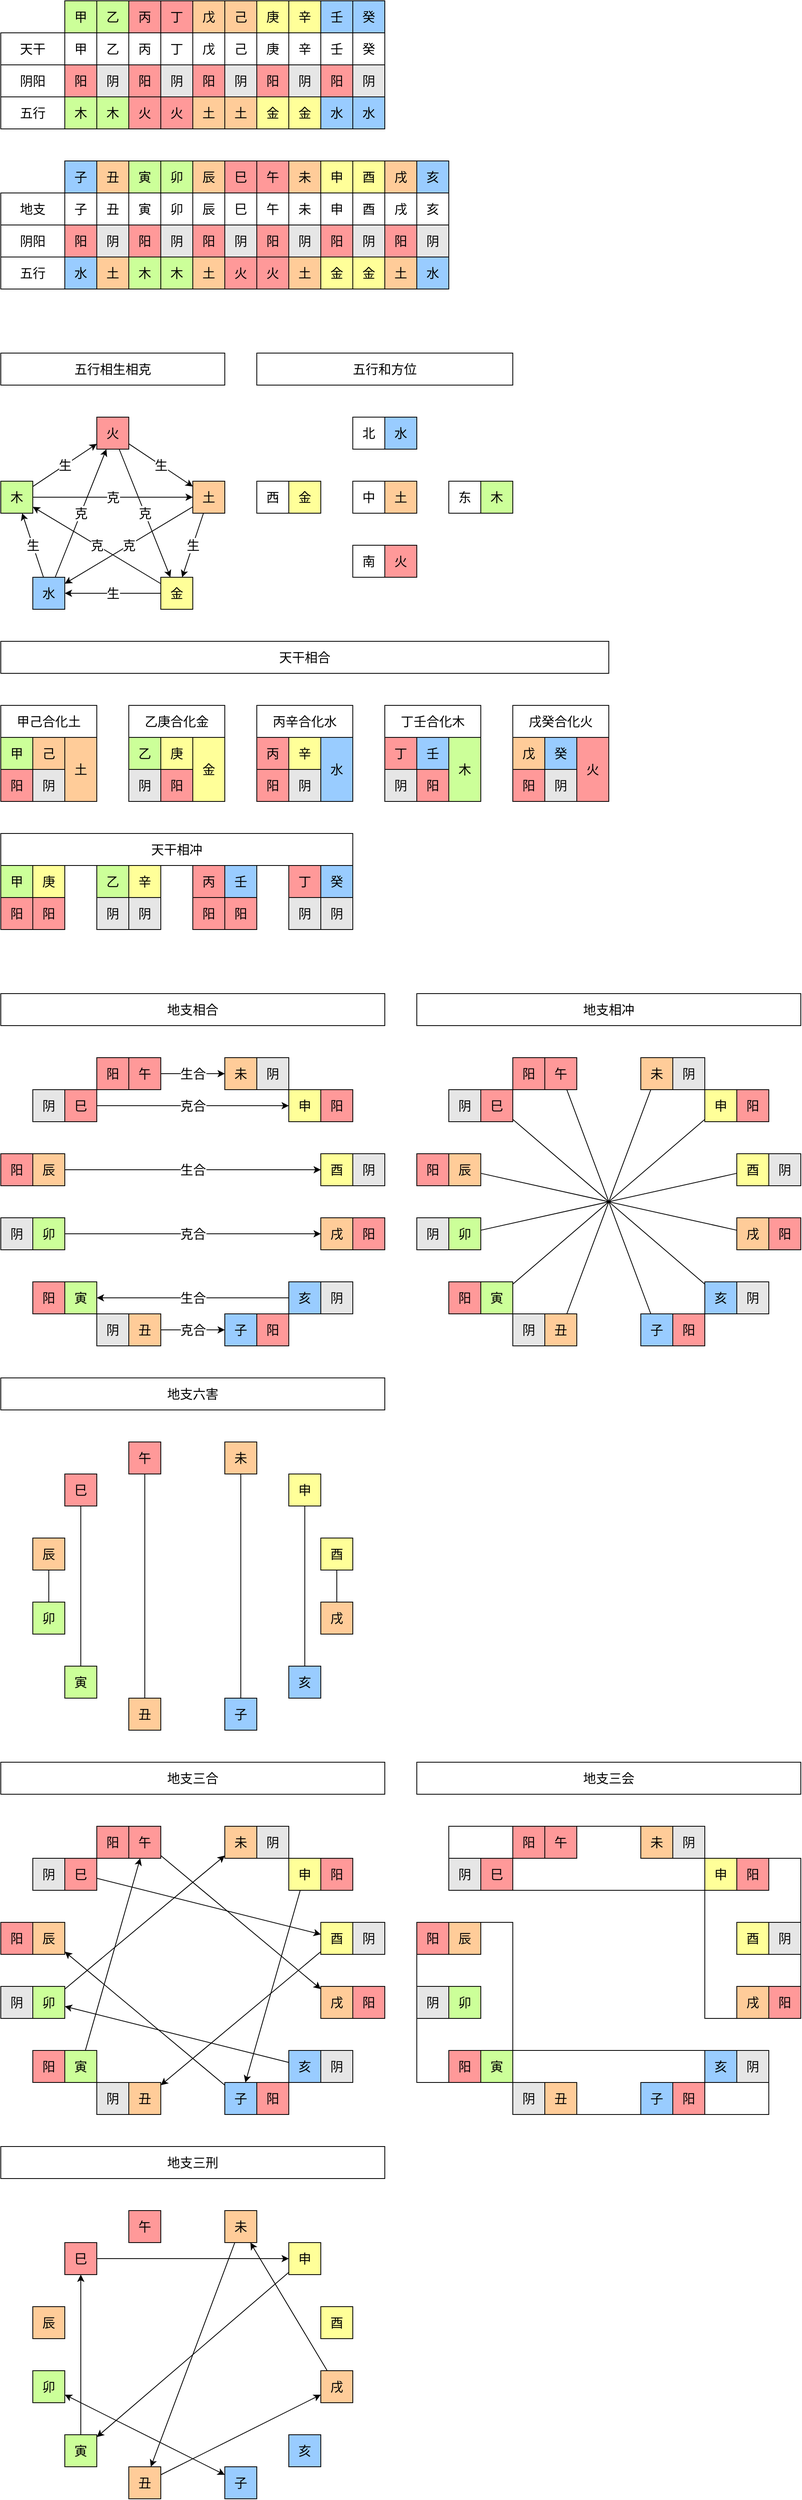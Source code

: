 <mxfile version="17.4.2" type="device"><diagram id="o49_7AWjl9Tnh_adjwUK" name="第 1 页"><mxGraphModel dx="1088" dy="843" grid="1" gridSize="10" guides="0" tooltips="1" connect="0" arrows="0" fold="1" page="1" pageScale="1" pageWidth="827" pageHeight="1169" math="0" shadow="0"><root><mxCell id="0"/><mxCell id="1" parent="0"/><mxCell id="XGUpDkwQv9ing9hpgRc5-2" value="甲" style="rounded=0;whiteSpace=wrap;html=1;fontSize=16;" parent="1" vertex="1"><mxGeometry x="120" y="80" width="40" height="40" as="geometry"/></mxCell><mxCell id="XGUpDkwQv9ing9hpgRc5-5" value="乙" style="rounded=0;whiteSpace=wrap;html=1;fontSize=16;" parent="1" vertex="1"><mxGeometry x="160" y="80" width="40" height="40" as="geometry"/></mxCell><mxCell id="XGUpDkwQv9ing9hpgRc5-6" value="丙" style="rounded=0;whiteSpace=wrap;html=1;fontSize=16;" parent="1" vertex="1"><mxGeometry x="200" y="80" width="40" height="40" as="geometry"/></mxCell><mxCell id="XGUpDkwQv9ing9hpgRc5-7" value="丁" style="rounded=0;whiteSpace=wrap;html=1;fontSize=16;" parent="1" vertex="1"><mxGeometry x="240" y="80" width="40" height="40" as="geometry"/></mxCell><mxCell id="XGUpDkwQv9ing9hpgRc5-8" value="戊" style="rounded=0;whiteSpace=wrap;html=1;fontSize=16;" parent="1" vertex="1"><mxGeometry x="280" y="80" width="40" height="40" as="geometry"/></mxCell><mxCell id="XGUpDkwQv9ing9hpgRc5-9" value="己" style="rounded=0;whiteSpace=wrap;html=1;fontSize=16;" parent="1" vertex="1"><mxGeometry x="320" y="80" width="40" height="40" as="geometry"/></mxCell><mxCell id="XGUpDkwQv9ing9hpgRc5-10" value="庚" style="rounded=0;whiteSpace=wrap;html=1;fontSize=16;" parent="1" vertex="1"><mxGeometry x="360" y="80" width="40" height="40" as="geometry"/></mxCell><mxCell id="XGUpDkwQv9ing9hpgRc5-11" value="辛" style="rounded=0;whiteSpace=wrap;html=1;fontSize=16;" parent="1" vertex="1"><mxGeometry x="400" y="80" width="40" height="40" as="geometry"/></mxCell><mxCell id="XGUpDkwQv9ing9hpgRc5-12" value="壬" style="rounded=0;whiteSpace=wrap;html=1;fontSize=16;" parent="1" vertex="1"><mxGeometry x="440" y="80" width="40" height="40" as="geometry"/></mxCell><mxCell id="XGUpDkwQv9ing9hpgRc5-13" value="癸" style="rounded=0;whiteSpace=wrap;html=1;fontSize=16;" parent="1" vertex="1"><mxGeometry x="480" y="80" width="40" height="40" as="geometry"/></mxCell><mxCell id="XGUpDkwQv9ing9hpgRc5-14" value="子" style="rounded=0;whiteSpace=wrap;html=1;fontSize=16;" parent="1" vertex="1"><mxGeometry x="120" y="280" width="40" height="40" as="geometry"/></mxCell><mxCell id="XGUpDkwQv9ing9hpgRc5-15" value="丑" style="rounded=0;whiteSpace=wrap;html=1;fontSize=16;" parent="1" vertex="1"><mxGeometry x="160" y="280" width="40" height="40" as="geometry"/></mxCell><mxCell id="XGUpDkwQv9ing9hpgRc5-16" value="寅" style="rounded=0;whiteSpace=wrap;html=1;fontSize=16;" parent="1" vertex="1"><mxGeometry x="200" y="280" width="40" height="40" as="geometry"/></mxCell><mxCell id="XGUpDkwQv9ing9hpgRc5-17" value="卯" style="rounded=0;whiteSpace=wrap;html=1;fontSize=16;" parent="1" vertex="1"><mxGeometry x="240" y="280" width="40" height="40" as="geometry"/></mxCell><mxCell id="XGUpDkwQv9ing9hpgRc5-18" value="辰" style="rounded=0;whiteSpace=wrap;html=1;fontSize=16;" parent="1" vertex="1"><mxGeometry x="280" y="280" width="40" height="40" as="geometry"/></mxCell><mxCell id="XGUpDkwQv9ing9hpgRc5-19" value="巳" style="rounded=0;whiteSpace=wrap;html=1;fontSize=16;" parent="1" vertex="1"><mxGeometry x="320" y="280" width="40" height="40" as="geometry"/></mxCell><mxCell id="XGUpDkwQv9ing9hpgRc5-20" value="午" style="rounded=0;whiteSpace=wrap;html=1;fontSize=16;" parent="1" vertex="1"><mxGeometry x="360" y="280" width="40" height="40" as="geometry"/></mxCell><mxCell id="XGUpDkwQv9ing9hpgRc5-21" value="未" style="rounded=0;whiteSpace=wrap;html=1;fontSize=16;" parent="1" vertex="1"><mxGeometry x="400" y="280" width="40" height="40" as="geometry"/></mxCell><mxCell id="XGUpDkwQv9ing9hpgRc5-22" value="申" style="rounded=0;whiteSpace=wrap;html=1;fontSize=16;" parent="1" vertex="1"><mxGeometry x="440" y="280" width="40" height="40" as="geometry"/></mxCell><mxCell id="XGUpDkwQv9ing9hpgRc5-23" value="酉" style="rounded=0;whiteSpace=wrap;html=1;fontSize=16;" parent="1" vertex="1"><mxGeometry x="480" y="280" width="40" height="40" as="geometry"/></mxCell><mxCell id="XGUpDkwQv9ing9hpgRc5-24" value="戌" style="rounded=0;whiteSpace=wrap;html=1;fontSize=16;" parent="1" vertex="1"><mxGeometry x="520" y="280" width="40" height="40" as="geometry"/></mxCell><mxCell id="XGUpDkwQv9ing9hpgRc5-25" value="亥" style="rounded=0;whiteSpace=wrap;html=1;fontSize=16;" parent="1" vertex="1"><mxGeometry x="560" y="280" width="40" height="40" as="geometry"/></mxCell><mxCell id="XGUpDkwQv9ing9hpgRc5-26" value="天干" style="rounded=0;whiteSpace=wrap;html=1;fontSize=16;" parent="1" vertex="1"><mxGeometry x="40" y="80" width="80" height="40" as="geometry"/></mxCell><mxCell id="XGUpDkwQv9ing9hpgRc5-27" value="地支" style="rounded=0;whiteSpace=wrap;html=1;fontSize=16;" parent="1" vertex="1"><mxGeometry x="40" y="280" width="80" height="40" as="geometry"/></mxCell><mxCell id="XGUpDkwQv9ing9hpgRc5-29" value="阳" style="rounded=0;whiteSpace=wrap;html=1;fontSize=16;fillColor=#FF9999;" parent="1" vertex="1"><mxGeometry x="120" y="120" width="40" height="40" as="geometry"/></mxCell><mxCell id="XGUpDkwQv9ing9hpgRc5-30" value="木" style="rounded=0;whiteSpace=wrap;html=1;fontSize=16;fillColor=#CCFF99;" parent="1" vertex="1"><mxGeometry x="120" y="160" width="40" height="40" as="geometry"/></mxCell><mxCell id="XGUpDkwQv9ing9hpgRc5-32" value="阳" style="rounded=0;whiteSpace=wrap;html=1;fontSize=16;fillColor=#FF9999;" parent="1" vertex="1"><mxGeometry x="200" y="120" width="40" height="40" as="geometry"/></mxCell><mxCell id="XGUpDkwQv9ing9hpgRc5-33" value="阳" style="rounded=0;whiteSpace=wrap;html=1;fontSize=16;fillColor=#FF9999;" parent="1" vertex="1"><mxGeometry x="280" y="120" width="40" height="40" as="geometry"/></mxCell><mxCell id="XGUpDkwQv9ing9hpgRc5-34" value="阳" style="rounded=0;whiteSpace=wrap;html=1;fontSize=16;fillColor=#FF9999;" parent="1" vertex="1"><mxGeometry x="360" y="120" width="40" height="40" as="geometry"/></mxCell><mxCell id="XGUpDkwQv9ing9hpgRc5-35" value="阳" style="rounded=0;whiteSpace=wrap;html=1;fontSize=16;fillColor=#FF9999;" parent="1" vertex="1"><mxGeometry x="440" y="120" width="40" height="40" as="geometry"/></mxCell><mxCell id="XGUpDkwQv9ing9hpgRc5-36" value="阴" style="rounded=0;whiteSpace=wrap;html=1;fontSize=16;fillColor=#E6E6E6;" parent="1" vertex="1"><mxGeometry x="160" y="120" width="40" height="40" as="geometry"/></mxCell><mxCell id="XGUpDkwQv9ing9hpgRc5-37" value="阴" style="rounded=0;whiteSpace=wrap;html=1;fontSize=16;fillColor=#E6E6E6;" parent="1" vertex="1"><mxGeometry x="240" y="120" width="40" height="40" as="geometry"/></mxCell><mxCell id="XGUpDkwQv9ing9hpgRc5-38" value="阴" style="rounded=0;whiteSpace=wrap;html=1;fontSize=16;fillColor=#E6E6E6;" parent="1" vertex="1"><mxGeometry x="320" y="120" width="40" height="40" as="geometry"/></mxCell><mxCell id="XGUpDkwQv9ing9hpgRc5-39" value="阴" style="rounded=0;whiteSpace=wrap;html=1;fontSize=16;fillColor=#E6E6E6;" parent="1" vertex="1"><mxGeometry x="400" y="120" width="40" height="40" as="geometry"/></mxCell><mxCell id="XGUpDkwQv9ing9hpgRc5-40" value="阴" style="rounded=0;whiteSpace=wrap;html=1;fontSize=16;fillColor=#E6E6E6;" parent="1" vertex="1"><mxGeometry x="480" y="120" width="40" height="40" as="geometry"/></mxCell><mxCell id="XGUpDkwQv9ing9hpgRc5-41" value="阳" style="rounded=0;whiteSpace=wrap;html=1;fontSize=16;fillColor=#FF9999;" parent="1" vertex="1"><mxGeometry x="120" y="320" width="40" height="40" as="geometry"/></mxCell><mxCell id="XGUpDkwQv9ing9hpgRc5-42" value="阳" style="rounded=0;whiteSpace=wrap;html=1;fontSize=16;fillColor=#FF9999;" parent="1" vertex="1"><mxGeometry x="200" y="320" width="40" height="40" as="geometry"/></mxCell><mxCell id="XGUpDkwQv9ing9hpgRc5-43" value="阳" style="rounded=0;whiteSpace=wrap;html=1;fontSize=16;fillColor=#FF9999;" parent="1" vertex="1"><mxGeometry x="280" y="320" width="40" height="40" as="geometry"/></mxCell><mxCell id="XGUpDkwQv9ing9hpgRc5-44" value="阳" style="rounded=0;whiteSpace=wrap;html=1;fontSize=16;fillColor=#FF9999;" parent="1" vertex="1"><mxGeometry x="360" y="320" width="40" height="40" as="geometry"/></mxCell><mxCell id="XGUpDkwQv9ing9hpgRc5-45" value="阳" style="rounded=0;whiteSpace=wrap;html=1;fontSize=16;fillColor=#FF9999;" parent="1" vertex="1"><mxGeometry x="440" y="320" width="40" height="40" as="geometry"/></mxCell><mxCell id="XGUpDkwQv9ing9hpgRc5-46" value="阴" style="rounded=0;whiteSpace=wrap;html=1;fontSize=16;fillColor=#E6E6E6;" parent="1" vertex="1"><mxGeometry x="160" y="320" width="40" height="40" as="geometry"/></mxCell><mxCell id="XGUpDkwQv9ing9hpgRc5-47" value="阴" style="rounded=0;whiteSpace=wrap;html=1;fontSize=16;fillColor=#E6E6E6;" parent="1" vertex="1"><mxGeometry x="240" y="320" width="40" height="40" as="geometry"/></mxCell><mxCell id="XGUpDkwQv9ing9hpgRc5-48" value="阴" style="rounded=0;whiteSpace=wrap;html=1;fontSize=16;fillColor=#E6E6E6;" parent="1" vertex="1"><mxGeometry x="320" y="320" width="40" height="40" as="geometry"/></mxCell><mxCell id="XGUpDkwQv9ing9hpgRc5-49" value="阴" style="rounded=0;whiteSpace=wrap;html=1;fontSize=16;fillColor=#E6E6E6;" parent="1" vertex="1"><mxGeometry x="400" y="320" width="40" height="40" as="geometry"/></mxCell><mxCell id="XGUpDkwQv9ing9hpgRc5-50" value="阴" style="rounded=0;whiteSpace=wrap;html=1;fontSize=16;fillColor=#E6E6E6;" parent="1" vertex="1"><mxGeometry x="480" y="320" width="40" height="40" as="geometry"/></mxCell><mxCell id="XGUpDkwQv9ing9hpgRc5-51" value="阳" style="rounded=0;whiteSpace=wrap;html=1;fontSize=16;fillColor=#FF9999;" parent="1" vertex="1"><mxGeometry x="520" y="320" width="40" height="40" as="geometry"/></mxCell><mxCell id="XGUpDkwQv9ing9hpgRc5-52" value="阴" style="rounded=0;whiteSpace=wrap;html=1;fontSize=16;fillColor=#E6E6E6;" parent="1" vertex="1"><mxGeometry x="560" y="320" width="40" height="40" as="geometry"/></mxCell><mxCell id="XGUpDkwQv9ing9hpgRc5-53" value="火" style="rounded=0;whiteSpace=wrap;html=1;fontSize=16;fillColor=#FF9999;" parent="1" vertex="1"><mxGeometry x="200" y="160" width="40" height="40" as="geometry"/></mxCell><mxCell id="XGUpDkwQv9ing9hpgRc5-54" value="土" style="rounded=0;whiteSpace=wrap;html=1;fontSize=16;fillColor=#FFCC99;" parent="1" vertex="1"><mxGeometry x="280" y="160" width="40" height="40" as="geometry"/></mxCell><mxCell id="XGUpDkwQv9ing9hpgRc5-55" value="金" style="rounded=0;whiteSpace=wrap;html=1;fontSize=16;fillColor=#FFFF99;" parent="1" vertex="1"><mxGeometry x="360" y="160" width="40" height="40" as="geometry"/></mxCell><mxCell id="XGUpDkwQv9ing9hpgRc5-56" value="水" style="rounded=0;whiteSpace=wrap;html=1;fontSize=16;fillColor=#99CCFF;" parent="1" vertex="1"><mxGeometry x="440" y="160" width="40" height="40" as="geometry"/></mxCell><mxCell id="XGUpDkwQv9ing9hpgRc5-57" value="木" style="rounded=0;whiteSpace=wrap;html=1;fontSize=16;fillColor=#CCFF99;" parent="1" vertex="1"><mxGeometry x="160" y="160" width="40" height="40" as="geometry"/></mxCell><mxCell id="XGUpDkwQv9ing9hpgRc5-58" value="火" style="rounded=0;whiteSpace=wrap;html=1;fontSize=16;fillColor=#FF9999;" parent="1" vertex="1"><mxGeometry x="240" y="160" width="40" height="40" as="geometry"/></mxCell><mxCell id="XGUpDkwQv9ing9hpgRc5-59" value="土" style="rounded=0;whiteSpace=wrap;html=1;fontSize=16;fillColor=#FFCC99;" parent="1" vertex="1"><mxGeometry x="320" y="160" width="40" height="40" as="geometry"/></mxCell><mxCell id="XGUpDkwQv9ing9hpgRc5-60" value="金" style="rounded=0;whiteSpace=wrap;html=1;fontSize=16;fillColor=#FFFF99;" parent="1" vertex="1"><mxGeometry x="400" y="160" width="40" height="40" as="geometry"/></mxCell><mxCell id="XGUpDkwQv9ing9hpgRc5-61" value="水" style="rounded=0;whiteSpace=wrap;html=1;fontSize=16;fillColor=#99CCFF;" parent="1" vertex="1"><mxGeometry x="480" y="160" width="40" height="40" as="geometry"/></mxCell><mxCell id="XGUpDkwQv9ing9hpgRc5-62" value="木" style="rounded=0;whiteSpace=wrap;html=1;fontSize=16;fillColor=#CCFF99;" parent="1" vertex="1"><mxGeometry x="200" y="360" width="40" height="40" as="geometry"/></mxCell><mxCell id="XGUpDkwQv9ing9hpgRc5-63" value="火" style="rounded=0;whiteSpace=wrap;html=1;fontSize=16;fillColor=#FF9999;" parent="1" vertex="1"><mxGeometry x="320" y="360" width="40" height="40" as="geometry"/></mxCell><mxCell id="XGUpDkwQv9ing9hpgRc5-64" value="土" style="rounded=0;whiteSpace=wrap;html=1;fontSize=16;fillColor=#FFCC99;" parent="1" vertex="1"><mxGeometry x="280" y="360" width="40" height="40" as="geometry"/></mxCell><mxCell id="XGUpDkwQv9ing9hpgRc5-65" value="金" style="rounded=0;whiteSpace=wrap;html=1;fontSize=16;fillColor=#FFFF99;" parent="1" vertex="1"><mxGeometry x="440" y="360" width="40" height="40" as="geometry"/></mxCell><mxCell id="XGUpDkwQv9ing9hpgRc5-66" value="水" style="rounded=0;whiteSpace=wrap;html=1;fontSize=16;fillColor=#99CCFF;" parent="1" vertex="1"><mxGeometry x="560" y="360" width="40" height="40" as="geometry"/></mxCell><mxCell id="XGUpDkwQv9ing9hpgRc5-67" value="木" style="rounded=0;whiteSpace=wrap;html=1;fontSize=16;fillColor=#CCFF99;" parent="1" vertex="1"><mxGeometry x="240" y="360" width="40" height="40" as="geometry"/></mxCell><mxCell id="XGUpDkwQv9ing9hpgRc5-68" value="火" style="rounded=0;whiteSpace=wrap;html=1;fontSize=16;fillColor=#FF9999;" parent="1" vertex="1"><mxGeometry x="360" y="360" width="40" height="40" as="geometry"/></mxCell><mxCell id="XGUpDkwQv9ing9hpgRc5-69" value="土" style="rounded=0;whiteSpace=wrap;html=1;fontSize=16;fillColor=#FFCC99;" parent="1" vertex="1"><mxGeometry x="400" y="360" width="40" height="40" as="geometry"/></mxCell><mxCell id="XGUpDkwQv9ing9hpgRc5-70" value="金" style="rounded=0;whiteSpace=wrap;html=1;fontSize=16;fillColor=#FFFF99;" parent="1" vertex="1"><mxGeometry x="480" y="360" width="40" height="40" as="geometry"/></mxCell><mxCell id="XGUpDkwQv9ing9hpgRc5-71" value="水" style="rounded=0;whiteSpace=wrap;html=1;fontSize=16;fillColor=#99CCFF;" parent="1" vertex="1"><mxGeometry x="120" y="360" width="40" height="40" as="geometry"/></mxCell><mxCell id="XGUpDkwQv9ing9hpgRc5-72" value="土" style="rounded=0;whiteSpace=wrap;html=1;fontSize=16;fillColor=#FFCC99;" parent="1" vertex="1"><mxGeometry x="520" y="360" width="40" height="40" as="geometry"/></mxCell><mxCell id="XGUpDkwQv9ing9hpgRc5-73" value="土" style="rounded=0;whiteSpace=wrap;html=1;fontSize=16;fillColor=#FFCC99;" parent="1" vertex="1"><mxGeometry x="160" y="360" width="40" height="40" as="geometry"/></mxCell><mxCell id="XGUpDkwQv9ing9hpgRc5-74" value="木" style="rounded=0;whiteSpace=wrap;html=1;fontSize=16;fillColor=#CCFF99;" parent="1" vertex="1"><mxGeometry x="40" y="640" width="40" height="40" as="geometry"/></mxCell><mxCell id="XGUpDkwQv9ing9hpgRc5-75" value="火" style="rounded=0;whiteSpace=wrap;html=1;fontSize=16;fillColor=#FF9999;" parent="1" vertex="1"><mxGeometry x="160" y="560" width="40" height="40" as="geometry"/></mxCell><mxCell id="XGUpDkwQv9ing9hpgRc5-76" value="土" style="rounded=0;whiteSpace=wrap;html=1;fontSize=16;fillColor=#FFCC99;" parent="1" vertex="1"><mxGeometry x="280" y="640" width="40" height="40" as="geometry"/></mxCell><mxCell id="XGUpDkwQv9ing9hpgRc5-77" value="金" style="rounded=0;whiteSpace=wrap;html=1;fontSize=16;fillColor=#FFFF99;" parent="1" vertex="1"><mxGeometry x="240" y="760" width="40" height="40" as="geometry"/></mxCell><mxCell id="XGUpDkwQv9ing9hpgRc5-78" value="水" style="rounded=0;whiteSpace=wrap;html=1;fontSize=16;fillColor=#99CCFF;" parent="1" vertex="1"><mxGeometry x="80" y="760" width="40" height="40" as="geometry"/></mxCell><mxCell id="XGUpDkwQv9ing9hpgRc5-79" value="" style="endArrow=classic;html=1;rounded=0;fontSize=16;" parent="1" source="XGUpDkwQv9ing9hpgRc5-75" target="XGUpDkwQv9ing9hpgRc5-76" edge="1"><mxGeometry width="50" height="50" relative="1" as="geometry"><mxPoint x="240" y="500" as="sourcePoint"/><mxPoint x="400" y="500" as="targetPoint"/></mxGeometry></mxCell><mxCell id="XGUpDkwQv9ing9hpgRc5-80" value="生" style="edgeLabel;html=1;align=center;verticalAlign=middle;resizable=0;points=[];fontSize=16;" parent="XGUpDkwQv9ing9hpgRc5-79" vertex="1" connectable="0"><mxGeometry relative="1" as="geometry"><mxPoint as="offset"/></mxGeometry></mxCell><mxCell id="XGUpDkwQv9ing9hpgRc5-81" value="" style="endArrow=classic;html=1;rounded=0;fontSize=16;" parent="1" source="XGUpDkwQv9ing9hpgRc5-74" target="XGUpDkwQv9ing9hpgRc5-76" edge="1"><mxGeometry width="50" height="50" relative="1" as="geometry"><mxPoint x="250" y="550" as="sourcePoint"/><mxPoint x="410" y="550" as="targetPoint"/></mxGeometry></mxCell><mxCell id="XGUpDkwQv9ing9hpgRc5-82" value="克" style="edgeLabel;html=1;align=center;verticalAlign=middle;resizable=0;points=[];fontSize=16;" parent="XGUpDkwQv9ing9hpgRc5-81" vertex="1" connectable="0"><mxGeometry relative="1" as="geometry"><mxPoint as="offset"/></mxGeometry></mxCell><mxCell id="XGUpDkwQv9ing9hpgRc5-83" value="" style="endArrow=classic;html=1;rounded=0;fontSize=16;" parent="1" source="XGUpDkwQv9ing9hpgRc5-76" target="XGUpDkwQv9ing9hpgRc5-77" edge="1"><mxGeometry width="50" height="50" relative="1" as="geometry"><mxPoint x="210" y="560" as="sourcePoint"/><mxPoint x="290" y="620" as="targetPoint"/></mxGeometry></mxCell><mxCell id="XGUpDkwQv9ing9hpgRc5-84" value="生" style="edgeLabel;html=1;align=center;verticalAlign=middle;resizable=0;points=[];fontSize=16;" parent="XGUpDkwQv9ing9hpgRc5-83" vertex="1" connectable="0"><mxGeometry relative="1" as="geometry"><mxPoint as="offset"/></mxGeometry></mxCell><mxCell id="XGUpDkwQv9ing9hpgRc5-85" value="" style="endArrow=classic;html=1;rounded=0;fontSize=16;" parent="1" source="XGUpDkwQv9ing9hpgRc5-77" target="XGUpDkwQv9ing9hpgRc5-78" edge="1"><mxGeometry width="50" height="50" relative="1" as="geometry"><mxPoint x="310" y="650" as="sourcePoint"/><mxPoint x="270" y="730" as="targetPoint"/></mxGeometry></mxCell><mxCell id="XGUpDkwQv9ing9hpgRc5-86" value="生" style="edgeLabel;html=1;align=center;verticalAlign=middle;resizable=0;points=[];fontSize=16;" parent="XGUpDkwQv9ing9hpgRc5-85" vertex="1" connectable="0"><mxGeometry relative="1" as="geometry"><mxPoint as="offset"/></mxGeometry></mxCell><mxCell id="XGUpDkwQv9ing9hpgRc5-87" value="" style="endArrow=classic;html=1;rounded=0;fontSize=16;" parent="1" source="XGUpDkwQv9ing9hpgRc5-78" target="XGUpDkwQv9ing9hpgRc5-74" edge="1"><mxGeometry width="50" height="50" relative="1" as="geometry"><mxPoint x="210" y="810" as="sourcePoint"/><mxPoint x="130" y="810" as="targetPoint"/></mxGeometry></mxCell><mxCell id="XGUpDkwQv9ing9hpgRc5-88" value="生" style="edgeLabel;html=1;align=center;verticalAlign=middle;resizable=0;points=[];fontSize=16;" parent="XGUpDkwQv9ing9hpgRc5-87" vertex="1" connectable="0"><mxGeometry relative="1" as="geometry"><mxPoint as="offset"/></mxGeometry></mxCell><mxCell id="XGUpDkwQv9ing9hpgRc5-89" value="" style="endArrow=classic;html=1;rounded=0;fontSize=16;" parent="1" source="XGUpDkwQv9ing9hpgRc5-74" target="XGUpDkwQv9ing9hpgRc5-75" edge="1"><mxGeometry width="50" height="50" relative="1" as="geometry"><mxPoint x="70" y="770" as="sourcePoint"/><mxPoint x="30" y="690" as="targetPoint"/></mxGeometry></mxCell><mxCell id="XGUpDkwQv9ing9hpgRc5-90" value="生" style="edgeLabel;html=1;align=center;verticalAlign=middle;resizable=0;points=[];fontSize=16;" parent="XGUpDkwQv9ing9hpgRc5-89" vertex="1" connectable="0"><mxGeometry relative="1" as="geometry"><mxPoint as="offset"/></mxGeometry></mxCell><mxCell id="XGUpDkwQv9ing9hpgRc5-91" value="" style="endArrow=classic;html=1;rounded=0;fontSize=16;" parent="1" source="XGUpDkwQv9ing9hpgRc5-76" target="XGUpDkwQv9ing9hpgRc5-78" edge="1"><mxGeometry width="50" height="50" relative="1" as="geometry"><mxPoint x="50" y="650" as="sourcePoint"/><mxPoint x="290" y="650" as="targetPoint"/></mxGeometry></mxCell><mxCell id="XGUpDkwQv9ing9hpgRc5-92" value="克" style="edgeLabel;html=1;align=center;verticalAlign=middle;resizable=0;points=[];fontSize=16;" parent="XGUpDkwQv9ing9hpgRc5-91" vertex="1" connectable="0"><mxGeometry relative="1" as="geometry"><mxPoint as="offset"/></mxGeometry></mxCell><mxCell id="XGUpDkwQv9ing9hpgRc5-93" value="" style="endArrow=classic;html=1;rounded=0;fontSize=16;" parent="1" source="XGUpDkwQv9ing9hpgRc5-78" target="XGUpDkwQv9ing9hpgRc5-75" edge="1"><mxGeometry width="50" height="50" relative="1" as="geometry"><mxPoint x="290" y="676.667" as="sourcePoint"/><mxPoint x="130" y="783.333" as="targetPoint"/></mxGeometry></mxCell><mxCell id="XGUpDkwQv9ing9hpgRc5-94" value="克" style="edgeLabel;html=1;align=center;verticalAlign=middle;resizable=0;points=[];fontSize=16;" parent="XGUpDkwQv9ing9hpgRc5-93" vertex="1" connectable="0"><mxGeometry relative="1" as="geometry"><mxPoint as="offset"/></mxGeometry></mxCell><mxCell id="XGUpDkwQv9ing9hpgRc5-95" value="" style="endArrow=classic;html=1;rounded=0;fontSize=16;" parent="1" source="XGUpDkwQv9ing9hpgRc5-75" target="XGUpDkwQv9ing9hpgRc5-77" edge="1"><mxGeometry width="50" height="50" relative="1" as="geometry"><mxPoint x="101.429" y="770" as="sourcePoint"/><mxPoint x="158.571" y="570" as="targetPoint"/></mxGeometry></mxCell><mxCell id="XGUpDkwQv9ing9hpgRc5-96" value="克" style="edgeLabel;html=1;align=center;verticalAlign=middle;resizable=0;points=[];fontSize=16;" parent="XGUpDkwQv9ing9hpgRc5-95" vertex="1" connectable="0"><mxGeometry relative="1" as="geometry"><mxPoint as="offset"/></mxGeometry></mxCell><mxCell id="XGUpDkwQv9ing9hpgRc5-97" value="" style="endArrow=classic;html=1;rounded=0;fontSize=16;" parent="1" source="XGUpDkwQv9ing9hpgRc5-77" target="XGUpDkwQv9ing9hpgRc5-74" edge="1"><mxGeometry width="50" height="50" relative="1" as="geometry"><mxPoint x="181.429" y="570" as="sourcePoint"/><mxPoint x="238.571" y="770" as="targetPoint"/></mxGeometry></mxCell><mxCell id="XGUpDkwQv9ing9hpgRc5-98" value="克" style="edgeLabel;html=1;align=center;verticalAlign=middle;resizable=0;points=[];fontSize=16;" parent="XGUpDkwQv9ing9hpgRc5-97" vertex="1" connectable="0"><mxGeometry relative="1" as="geometry"><mxPoint as="offset"/></mxGeometry></mxCell><mxCell id="XGUpDkwQv9ing9hpgRc5-217" value="木" style="rounded=0;whiteSpace=wrap;html=1;fontSize=16;fillColor=#CCFF99;" parent="1" vertex="1"><mxGeometry x="640" y="640" width="40" height="40" as="geometry"/></mxCell><mxCell id="XGUpDkwQv9ing9hpgRc5-218" value="火" style="rounded=0;whiteSpace=wrap;html=1;fontSize=16;fillColor=#FF9999;" parent="1" vertex="1"><mxGeometry x="520" y="720" width="40" height="40" as="geometry"/></mxCell><mxCell id="XGUpDkwQv9ing9hpgRc5-219" value="土" style="rounded=0;whiteSpace=wrap;html=1;fontSize=16;fillColor=#FFCC99;" parent="1" vertex="1"><mxGeometry x="520" y="640" width="40" height="40" as="geometry"/></mxCell><mxCell id="XGUpDkwQv9ing9hpgRc5-220" value="金" style="rounded=0;whiteSpace=wrap;html=1;fontSize=16;fillColor=#FFFF99;" parent="1" vertex="1"><mxGeometry x="400" y="640" width="40" height="40" as="geometry"/></mxCell><mxCell id="XGUpDkwQv9ing9hpgRc5-221" value="水" style="rounded=0;whiteSpace=wrap;html=1;fontSize=16;fillColor=#99CCFF;" parent="1" vertex="1"><mxGeometry x="520" y="560" width="40" height="40" as="geometry"/></mxCell><mxCell id="XGUpDkwQv9ing9hpgRc5-222" value="东" style="rounded=0;whiteSpace=wrap;html=1;fontSize=16;" parent="1" vertex="1"><mxGeometry x="600" y="640" width="40" height="40" as="geometry"/></mxCell><mxCell id="XGUpDkwQv9ing9hpgRc5-223" value="南" style="rounded=0;whiteSpace=wrap;html=1;fontSize=16;" parent="1" vertex="1"><mxGeometry x="480" y="720" width="40" height="40" as="geometry"/></mxCell><mxCell id="XGUpDkwQv9ing9hpgRc5-224" value="西" style="rounded=0;whiteSpace=wrap;html=1;fontSize=16;" parent="1" vertex="1"><mxGeometry x="360" y="640" width="40" height="40" as="geometry"/></mxCell><mxCell id="XGUpDkwQv9ing9hpgRc5-225" value="北" style="rounded=0;whiteSpace=wrap;html=1;fontSize=16;" parent="1" vertex="1"><mxGeometry x="480" y="560" width="40" height="40" as="geometry"/></mxCell><mxCell id="XGUpDkwQv9ing9hpgRc5-226" value="中" style="rounded=0;whiteSpace=wrap;html=1;fontSize=16;" parent="1" vertex="1"><mxGeometry x="480" y="640" width="40" height="40" as="geometry"/></mxCell><mxCell id="XGUpDkwQv9ing9hpgRc5-228" value="子" style="rounded=0;whiteSpace=wrap;html=1;fontSize=16;fillColor=#99CCFF;aspect=fixed;" parent="1" vertex="1"><mxGeometry x="320" y="1680" width="40" height="40" as="geometry"/></mxCell><mxCell id="XGUpDkwQv9ing9hpgRc5-229" value="丑" style="rounded=0;whiteSpace=wrap;html=1;fontSize=16;fillColor=#FFCC99;aspect=fixed;" parent="1" vertex="1"><mxGeometry x="200" y="1680" width="40" height="40" as="geometry"/></mxCell><mxCell id="XGUpDkwQv9ing9hpgRc5-230" value="寅" style="rounded=0;whiteSpace=wrap;html=1;fontSize=16;fillColor=#CCFF99;aspect=fixed;" parent="1" vertex="1"><mxGeometry x="120" y="1640" width="40" height="40" as="geometry"/></mxCell><mxCell id="XGUpDkwQv9ing9hpgRc5-231" value="卯" style="rounded=0;whiteSpace=wrap;html=1;fontSize=16;fillColor=#CCFF99;aspect=fixed;" parent="1" vertex="1"><mxGeometry x="80" y="1560" width="40" height="40" as="geometry"/></mxCell><mxCell id="XGUpDkwQv9ing9hpgRc5-232" value="辰" style="rounded=0;whiteSpace=wrap;html=1;fontSize=16;fillColor=#FFCC99;aspect=fixed;" parent="1" vertex="1"><mxGeometry x="80" y="1480" width="40" height="40" as="geometry"/></mxCell><mxCell id="XGUpDkwQv9ing9hpgRc5-233" value="巳" style="rounded=0;whiteSpace=wrap;html=1;fontSize=16;fillColor=#FF9999;aspect=fixed;" parent="1" vertex="1"><mxGeometry x="120" y="1400" width="40" height="40" as="geometry"/></mxCell><mxCell id="XGUpDkwQv9ing9hpgRc5-234" value="午" style="rounded=0;whiteSpace=wrap;html=1;fontSize=16;fillColor=#FF9999;aspect=fixed;" parent="1" vertex="1"><mxGeometry x="200" y="1360" width="40" height="40" as="geometry"/></mxCell><mxCell id="XGUpDkwQv9ing9hpgRc5-235" value="未" style="rounded=0;whiteSpace=wrap;html=1;fontSize=16;fillColor=#FFCC99;aspect=fixed;" parent="1" vertex="1"><mxGeometry x="320" y="1360" width="40" height="40" as="geometry"/></mxCell><mxCell id="XGUpDkwQv9ing9hpgRc5-236" value="申" style="rounded=0;whiteSpace=wrap;html=1;fontSize=16;fillColor=#FFFF99;aspect=fixed;" parent="1" vertex="1"><mxGeometry x="400" y="1400" width="40" height="40" as="geometry"/></mxCell><mxCell id="XGUpDkwQv9ing9hpgRc5-237" value="酉" style="rounded=0;whiteSpace=wrap;html=1;fontSize=16;fillColor=#FFFF99;aspect=fixed;" parent="1" vertex="1"><mxGeometry x="440" y="1480" width="40" height="40" as="geometry"/></mxCell><mxCell id="XGUpDkwQv9ing9hpgRc5-238" value="戌" style="rounded=0;whiteSpace=wrap;html=1;fontSize=16;fillColor=#FFCC99;aspect=fixed;" parent="1" vertex="1"><mxGeometry x="440" y="1560" width="40" height="40" as="geometry"/></mxCell><mxCell id="XGUpDkwQv9ing9hpgRc5-239" value="亥" style="rounded=0;whiteSpace=wrap;html=1;fontSize=16;fillColor=#99CCFF;aspect=fixed;" parent="1" vertex="1"><mxGeometry x="400" y="1640" width="40" height="40" as="geometry"/></mxCell><mxCell id="XGUpDkwQv9ing9hpgRc5-241" value="地支相合" style="rounded=0;whiteSpace=wrap;html=1;fontSize=16;" parent="1" vertex="1"><mxGeometry x="40" y="1280" width="480" height="40" as="geometry"/></mxCell><mxCell id="XGUpDkwQv9ing9hpgRc5-246" value="" style="endArrow=classic;html=1;rounded=0;fontSize=16;" parent="1" source="XGUpDkwQv9ing9hpgRc5-232" target="XGUpDkwQv9ing9hpgRc5-237" edge="1"><mxGeometry width="50" height="50" relative="1" as="geometry"><mxPoint x="-70" y="1340" as="sourcePoint"/><mxPoint x="50" y="1460" as="targetPoint"/></mxGeometry></mxCell><mxCell id="XGUpDkwQv9ing9hpgRc5-248" value="生合" style="edgeLabel;html=1;align=center;verticalAlign=middle;resizable=0;points=[];fontSize=16;" parent="XGUpDkwQv9ing9hpgRc5-246" vertex="1" connectable="0"><mxGeometry relative="1" as="geometry"><mxPoint as="offset"/></mxGeometry></mxCell><mxCell id="XGUpDkwQv9ing9hpgRc5-249" value="" style="endArrow=classic;html=1;rounded=0;fontSize=16;" parent="1" source="XGUpDkwQv9ing9hpgRc5-229" target="XGUpDkwQv9ing9hpgRc5-228" edge="1"><mxGeometry width="50" height="50" relative="1" as="geometry"><mxPoint x="-110" y="1400" as="sourcePoint"/><mxPoint x="10" y="1520" as="targetPoint"/></mxGeometry></mxCell><mxCell id="XGUpDkwQv9ing9hpgRc5-251" value="克合" style="edgeLabel;html=1;align=center;verticalAlign=middle;resizable=0;points=[];fontSize=16;" parent="XGUpDkwQv9ing9hpgRc5-249" vertex="1" connectable="0"><mxGeometry relative="1" as="geometry"><mxPoint as="offset"/></mxGeometry></mxCell><mxCell id="XGUpDkwQv9ing9hpgRc5-252" value="" style="endArrow=classic;html=1;rounded=0;fontSize=16;" parent="1" source="XGUpDkwQv9ing9hpgRc5-239" target="XGUpDkwQv9ing9hpgRc5-230" edge="1"><mxGeometry width="50" height="50" relative="1" as="geometry"><mxPoint x="130" y="1530" as="sourcePoint"/><mxPoint x="410.0" y="1530" as="targetPoint"/></mxGeometry></mxCell><mxCell id="XGUpDkwQv9ing9hpgRc5-254" value="生合" style="edgeLabel;html=1;align=center;verticalAlign=middle;resizable=0;points=[];fontSize=16;" parent="XGUpDkwQv9ing9hpgRc5-252" vertex="1" connectable="0"><mxGeometry relative="1" as="geometry"><mxPoint as="offset"/></mxGeometry></mxCell><mxCell id="XGUpDkwQv9ing9hpgRc5-255" value="" style="endArrow=classic;html=1;rounded=0;fontSize=16;" parent="1" source="XGUpDkwQv9ing9hpgRc5-234" target="XGUpDkwQv9ing9hpgRc5-235" edge="1"><mxGeometry width="50" height="50" relative="1" as="geometry"><mxPoint x="130" y="1510" as="sourcePoint"/><mxPoint x="450.0" y="1510" as="targetPoint"/></mxGeometry></mxCell><mxCell id="XGUpDkwQv9ing9hpgRc5-257" value="生合" style="edgeLabel;html=1;align=center;verticalAlign=middle;resizable=0;points=[];fontSize=16;" parent="XGUpDkwQv9ing9hpgRc5-255" vertex="1" connectable="0"><mxGeometry relative="1" as="geometry"><mxPoint as="offset"/></mxGeometry></mxCell><mxCell id="XGUpDkwQv9ing9hpgRc5-258" value="" style="endArrow=classic;html=1;rounded=0;fontSize=16;" parent="1" source="XGUpDkwQv9ing9hpgRc5-233" target="XGUpDkwQv9ing9hpgRc5-236" edge="1"><mxGeometry width="50" height="50" relative="1" as="geometry"><mxPoint x="250.0" y="1710" as="sourcePoint"/><mxPoint x="330.0" y="1710" as="targetPoint"/></mxGeometry></mxCell><mxCell id="XGUpDkwQv9ing9hpgRc5-260" value="克合" style="edgeLabel;html=1;align=center;verticalAlign=middle;resizable=0;points=[];fontSize=16;" parent="XGUpDkwQv9ing9hpgRc5-258" vertex="1" connectable="0"><mxGeometry relative="1" as="geometry"><mxPoint as="offset"/></mxGeometry></mxCell><mxCell id="XGUpDkwQv9ing9hpgRc5-261" value="" style="endArrow=classic;html=1;rounded=0;fontSize=16;" parent="1" source="XGUpDkwQv9ing9hpgRc5-231" target="XGUpDkwQv9ing9hpgRc5-238" edge="1"><mxGeometry width="50" height="50" relative="1" as="geometry"><mxPoint x="170" y="1430" as="sourcePoint"/><mxPoint x="410.0" y="1430" as="targetPoint"/></mxGeometry></mxCell><mxCell id="XGUpDkwQv9ing9hpgRc5-263" value="克合" style="edgeLabel;html=1;align=center;verticalAlign=middle;resizable=0;points=[];fontSize=16;" parent="XGUpDkwQv9ing9hpgRc5-261" vertex="1" connectable="0"><mxGeometry relative="1" as="geometry"><mxPoint as="offset"/></mxGeometry></mxCell><mxCell id="XGUpDkwQv9ing9hpgRc5-264" value="子" style="rounded=0;whiteSpace=wrap;html=1;fontSize=16;fillColor=#99CCFF;aspect=fixed;" parent="1" vertex="1"><mxGeometry x="840" y="1680" width="40" height="40" as="geometry"/></mxCell><mxCell id="XGUpDkwQv9ing9hpgRc5-265" value="丑" style="rounded=0;whiteSpace=wrap;html=1;fontSize=16;fillColor=#FFCC99;aspect=fixed;" parent="1" vertex="1"><mxGeometry x="720" y="1680" width="40" height="40" as="geometry"/></mxCell><mxCell id="XGUpDkwQv9ing9hpgRc5-266" value="寅" style="rounded=0;whiteSpace=wrap;html=1;fontSize=16;fillColor=#CCFF99;aspect=fixed;" parent="1" vertex="1"><mxGeometry x="640" y="1640" width="40" height="40" as="geometry"/></mxCell><mxCell id="XGUpDkwQv9ing9hpgRc5-267" value="卯" style="rounded=0;whiteSpace=wrap;html=1;fontSize=16;fillColor=#CCFF99;aspect=fixed;" parent="1" vertex="1"><mxGeometry x="600" y="1560" width="40" height="40" as="geometry"/></mxCell><mxCell id="XGUpDkwQv9ing9hpgRc5-268" value="辰" style="rounded=0;whiteSpace=wrap;html=1;fontSize=16;fillColor=#FFCC99;aspect=fixed;" parent="1" vertex="1"><mxGeometry x="600" y="1480" width="40" height="40" as="geometry"/></mxCell><mxCell id="XGUpDkwQv9ing9hpgRc5-269" value="巳" style="rounded=0;whiteSpace=wrap;html=1;fontSize=16;fillColor=#FF9999;aspect=fixed;" parent="1" vertex="1"><mxGeometry x="640" y="1400" width="40" height="40" as="geometry"/></mxCell><mxCell id="XGUpDkwQv9ing9hpgRc5-270" value="午" style="rounded=0;whiteSpace=wrap;html=1;fontSize=16;fillColor=#FF9999;aspect=fixed;" parent="1" vertex="1"><mxGeometry x="720" y="1360" width="40" height="40" as="geometry"/></mxCell><mxCell id="XGUpDkwQv9ing9hpgRc5-271" value="未" style="rounded=0;whiteSpace=wrap;html=1;fontSize=16;fillColor=#FFCC99;aspect=fixed;" parent="1" vertex="1"><mxGeometry x="840" y="1360" width="40" height="40" as="geometry"/></mxCell><mxCell id="XGUpDkwQv9ing9hpgRc5-272" value="申" style="rounded=0;whiteSpace=wrap;html=1;fontSize=16;fillColor=#FFFF99;aspect=fixed;" parent="1" vertex="1"><mxGeometry x="920" y="1400" width="40" height="40" as="geometry"/></mxCell><mxCell id="XGUpDkwQv9ing9hpgRc5-273" value="酉" style="rounded=0;whiteSpace=wrap;html=1;fontSize=16;fillColor=#FFFF99;aspect=fixed;" parent="1" vertex="1"><mxGeometry x="960" y="1480" width="40" height="40" as="geometry"/></mxCell><mxCell id="XGUpDkwQv9ing9hpgRc5-274" value="戌" style="rounded=0;whiteSpace=wrap;html=1;fontSize=16;fillColor=#FFCC99;aspect=fixed;" parent="1" vertex="1"><mxGeometry x="960" y="1560" width="40" height="40" as="geometry"/></mxCell><mxCell id="XGUpDkwQv9ing9hpgRc5-275" value="亥" style="rounded=0;whiteSpace=wrap;html=1;fontSize=16;fillColor=#99CCFF;aspect=fixed;" parent="1" vertex="1"><mxGeometry x="920" y="1640" width="40" height="40" as="geometry"/></mxCell><mxCell id="XGUpDkwQv9ing9hpgRc5-294" value="地支相冲" style="rounded=0;whiteSpace=wrap;html=1;fontSize=16;" parent="1" vertex="1"><mxGeometry x="560" y="1280" width="480" height="40" as="geometry"/></mxCell><mxCell id="XGUpDkwQv9ing9hpgRc5-296" value="" style="endArrow=none;html=1;rounded=0;fontSize=16;" parent="1" source="XGUpDkwQv9ing9hpgRc5-270" target="XGUpDkwQv9ing9hpgRc5-264" edge="1"><mxGeometry width="50" height="50" relative="1" as="geometry"><mxPoint x="740" y="1560" as="sourcePoint"/><mxPoint x="790" y="1510" as="targetPoint"/></mxGeometry></mxCell><mxCell id="XGUpDkwQv9ing9hpgRc5-297" value="" style="endArrow=none;html=1;rounded=0;fontSize=16;" parent="1" source="XGUpDkwQv9ing9hpgRc5-271" target="XGUpDkwQv9ing9hpgRc5-265" edge="1"><mxGeometry width="50" height="50" relative="1" as="geometry"><mxPoint x="757.5" y="1410" as="sourcePoint"/><mxPoint x="862.5" y="1690" as="targetPoint"/></mxGeometry></mxCell><mxCell id="XGUpDkwQv9ing9hpgRc5-298" value="" style="endArrow=none;html=1;rounded=0;fontSize=16;" parent="1" source="XGUpDkwQv9ing9hpgRc5-272" target="XGUpDkwQv9ing9hpgRc5-266" edge="1"><mxGeometry width="50" height="50" relative="1" as="geometry"><mxPoint x="862.5" y="1410" as="sourcePoint"/><mxPoint x="757.5" y="1690" as="targetPoint"/></mxGeometry></mxCell><mxCell id="XGUpDkwQv9ing9hpgRc5-299" value="" style="endArrow=none;html=1;rounded=0;fontSize=16;" parent="1" source="XGUpDkwQv9ing9hpgRc5-273" target="XGUpDkwQv9ing9hpgRc5-267" edge="1"><mxGeometry width="50" height="50" relative="1" as="geometry"><mxPoint x="930" y="1447.143" as="sourcePoint"/><mxPoint x="690.0" y="1652.857" as="targetPoint"/></mxGeometry></mxCell><mxCell id="XGUpDkwQv9ing9hpgRc5-300" value="" style="endArrow=none;html=1;rounded=0;fontSize=16;" parent="1" source="XGUpDkwQv9ing9hpgRc5-274" target="XGUpDkwQv9ing9hpgRc5-268" edge="1"><mxGeometry width="50" height="50" relative="1" as="geometry"><mxPoint x="970" y="1514.444" as="sourcePoint"/><mxPoint x="650.0" y="1585.556" as="targetPoint"/></mxGeometry></mxCell><mxCell id="XGUpDkwQv9ing9hpgRc5-301" value="" style="endArrow=none;html=1;rounded=0;fontSize=16;" parent="1" source="XGUpDkwQv9ing9hpgRc5-275" target="XGUpDkwQv9ing9hpgRc5-269" edge="1"><mxGeometry width="50" height="50" relative="1" as="geometry"><mxPoint x="970" y="1585.556" as="sourcePoint"/><mxPoint x="650.0" y="1514.444" as="targetPoint"/></mxGeometry></mxCell><mxCell id="oqk7QPbLyBQ4XuAhY48Z-1" value="五行相生相克" style="rounded=0;whiteSpace=wrap;html=1;fontSize=16;" parent="1" vertex="1"><mxGeometry x="40" y="480" width="280" height="40" as="geometry"/></mxCell><mxCell id="oqk7QPbLyBQ4XuAhY48Z-2" value="阴阳" style="rounded=0;whiteSpace=wrap;html=1;fontSize=16;" parent="1" vertex="1"><mxGeometry x="40" y="120" width="80" height="40" as="geometry"/></mxCell><mxCell id="oqk7QPbLyBQ4XuAhY48Z-3" value="五行" style="rounded=0;whiteSpace=wrap;html=1;fontSize=16;" parent="1" vertex="1"><mxGeometry x="40" y="160" width="80" height="40" as="geometry"/></mxCell><mxCell id="oqk7QPbLyBQ4XuAhY48Z-5" value="阴阳" style="rounded=0;whiteSpace=wrap;html=1;fontSize=16;" parent="1" vertex="1"><mxGeometry x="40" y="320" width="80" height="40" as="geometry"/></mxCell><mxCell id="oqk7QPbLyBQ4XuAhY48Z-6" value="五行" style="rounded=0;whiteSpace=wrap;html=1;fontSize=16;" parent="1" vertex="1"><mxGeometry x="40" y="360" width="80" height="40" as="geometry"/></mxCell><mxCell id="oqk7QPbLyBQ4XuAhY48Z-7" value="五行和方位" style="rounded=0;whiteSpace=wrap;html=1;fontSize=16;" parent="1" vertex="1"><mxGeometry x="360" y="480" width="320" height="40" as="geometry"/></mxCell><mxCell id="oqk7QPbLyBQ4XuAhY48Z-8" value="甲" style="rounded=0;whiteSpace=wrap;html=1;fontSize=16;fillColor=#CCFF99;" parent="1" vertex="1"><mxGeometry x="40" y="960" width="40" height="40" as="geometry"/></mxCell><mxCell id="oqk7QPbLyBQ4XuAhY48Z-9" value="乙" style="rounded=0;whiteSpace=wrap;html=1;fontSize=16;fillColor=#CCFF99;" parent="1" vertex="1"><mxGeometry x="200" y="960" width="40" height="40" as="geometry"/></mxCell><mxCell id="oqk7QPbLyBQ4XuAhY48Z-10" value="丙" style="rounded=0;whiteSpace=wrap;html=1;fontSize=16;fillColor=#FF9999;" parent="1" vertex="1"><mxGeometry x="360" y="960" width="40" height="40" as="geometry"/></mxCell><mxCell id="oqk7QPbLyBQ4XuAhY48Z-11" value="丁" style="rounded=0;whiteSpace=wrap;html=1;fontSize=16;fillColor=#FF9999;" parent="1" vertex="1"><mxGeometry x="520" y="960" width="40" height="40" as="geometry"/></mxCell><mxCell id="oqk7QPbLyBQ4XuAhY48Z-12" value="戊" style="rounded=0;whiteSpace=wrap;html=1;fontSize=16;fillColor=#FFCC99;" parent="1" vertex="1"><mxGeometry x="680" y="960" width="40" height="40" as="geometry"/></mxCell><mxCell id="oqk7QPbLyBQ4XuAhY48Z-13" value="己" style="rounded=0;whiteSpace=wrap;html=1;fontSize=16;fillColor=#FFCC99;" parent="1" vertex="1"><mxGeometry x="80" y="960" width="40" height="40" as="geometry"/></mxCell><mxCell id="oqk7QPbLyBQ4XuAhY48Z-14" value="庚" style="rounded=0;whiteSpace=wrap;html=1;fontSize=16;fillColor=#FFFF99;" parent="1" vertex="1"><mxGeometry x="240" y="960" width="40" height="40" as="geometry"/></mxCell><mxCell id="oqk7QPbLyBQ4XuAhY48Z-15" value="辛" style="rounded=0;whiteSpace=wrap;html=1;fontSize=16;fillColor=#FFFF99;" parent="1" vertex="1"><mxGeometry x="400" y="960" width="40" height="40" as="geometry"/></mxCell><mxCell id="oqk7QPbLyBQ4XuAhY48Z-16" value="壬" style="rounded=0;whiteSpace=wrap;html=1;fontSize=16;gradientColor=none;fillColor=#99CCFF;" parent="1" vertex="1"><mxGeometry x="560" y="960" width="40" height="40" as="geometry"/></mxCell><mxCell id="oqk7QPbLyBQ4XuAhY48Z-17" value="癸" style="rounded=0;whiteSpace=wrap;html=1;fontSize=16;gradientColor=none;fillColor=#99CCFF;" parent="1" vertex="1"><mxGeometry x="720" y="960" width="40" height="40" as="geometry"/></mxCell><mxCell id="oqk7QPbLyBQ4XuAhY48Z-18" value="阳" style="rounded=0;whiteSpace=wrap;html=1;fontSize=16;fillColor=#FF9999;" parent="1" vertex="1"><mxGeometry x="40" y="1000" width="40" height="40" as="geometry"/></mxCell><mxCell id="oqk7QPbLyBQ4XuAhY48Z-20" value="阳" style="rounded=0;whiteSpace=wrap;html=1;fontSize=16;fillColor=#FF9999;" parent="1" vertex="1"><mxGeometry x="360" y="1000" width="40" height="40" as="geometry"/></mxCell><mxCell id="oqk7QPbLyBQ4XuAhY48Z-21" value="阳" style="rounded=0;whiteSpace=wrap;html=1;fontSize=16;fillColor=#FF9999;" parent="1" vertex="1"><mxGeometry x="680" y="1000" width="40" height="40" as="geometry"/></mxCell><mxCell id="oqk7QPbLyBQ4XuAhY48Z-22" value="阳" style="rounded=0;whiteSpace=wrap;html=1;fontSize=16;fillColor=#FF9999;" parent="1" vertex="1"><mxGeometry x="240" y="1000" width="40" height="40" as="geometry"/></mxCell><mxCell id="oqk7QPbLyBQ4XuAhY48Z-23" value="阳" style="rounded=0;whiteSpace=wrap;html=1;fontSize=16;fillColor=#FF9999;" parent="1" vertex="1"><mxGeometry x="560" y="1000" width="40" height="40" as="geometry"/></mxCell><mxCell id="oqk7QPbLyBQ4XuAhY48Z-24" value="阴" style="rounded=0;whiteSpace=wrap;html=1;fontSize=16;fillColor=#E6E6E6;" parent="1" vertex="1"><mxGeometry x="200" y="1000" width="40" height="40" as="geometry"/></mxCell><mxCell id="oqk7QPbLyBQ4XuAhY48Z-25" value="阴" style="rounded=0;whiteSpace=wrap;html=1;fontSize=16;fillColor=#E6E6E6;" parent="1" vertex="1"><mxGeometry x="520" y="1000" width="40" height="40" as="geometry"/></mxCell><mxCell id="oqk7QPbLyBQ4XuAhY48Z-26" value="阴" style="rounded=0;whiteSpace=wrap;html=1;fontSize=16;fillColor=#E6E6E6;" parent="1" vertex="1"><mxGeometry x="80" y="1000" width="40" height="40" as="geometry"/></mxCell><mxCell id="oqk7QPbLyBQ4XuAhY48Z-27" value="阴" style="rounded=0;whiteSpace=wrap;html=1;fontSize=16;fillColor=#E6E6E6;" parent="1" vertex="1"><mxGeometry x="400" y="1000" width="40" height="40" as="geometry"/></mxCell><mxCell id="oqk7QPbLyBQ4XuAhY48Z-28" value="阴" style="rounded=0;whiteSpace=wrap;html=1;fontSize=16;fillColor=#E6E6E6;" parent="1" vertex="1"><mxGeometry x="720" y="1000" width="40" height="40" as="geometry"/></mxCell><mxCell id="oqk7QPbLyBQ4XuAhY48Z-39" value="甲己合化土" style="rounded=0;whiteSpace=wrap;html=1;fontSize=16;" parent="1" vertex="1"><mxGeometry x="40" y="920" width="120" height="40" as="geometry"/></mxCell><mxCell id="oqk7QPbLyBQ4XuAhY48Z-40" value="土" style="rounded=0;whiteSpace=wrap;html=1;fontSize=16;fillColor=#FFCC99;" parent="1" vertex="1"><mxGeometry x="120" y="960" width="40" height="80" as="geometry"/></mxCell><mxCell id="oqk7QPbLyBQ4XuAhY48Z-41" value="天干相合" style="rounded=0;whiteSpace=wrap;html=1;fontSize=16;" parent="1" vertex="1"><mxGeometry x="40" y="840" width="760" height="40" as="geometry"/></mxCell><mxCell id="oqk7QPbLyBQ4XuAhY48Z-42" value="天干相冲" style="rounded=0;whiteSpace=wrap;html=1;fontSize=16;" parent="1" vertex="1"><mxGeometry x="40" y="1080" width="440" height="40" as="geometry"/></mxCell><mxCell id="oqk7QPbLyBQ4XuAhY48Z-43" value="乙庚合化金" style="rounded=0;whiteSpace=wrap;html=1;fontSize=16;" parent="1" vertex="1"><mxGeometry x="200" y="920" width="120" height="40" as="geometry"/></mxCell><mxCell id="oqk7QPbLyBQ4XuAhY48Z-44" value="丙辛合化水" style="rounded=0;whiteSpace=wrap;html=1;fontSize=16;" parent="1" vertex="1"><mxGeometry x="360" y="920" width="120" height="40" as="geometry"/></mxCell><mxCell id="oqk7QPbLyBQ4XuAhY48Z-45" value="丁壬合化木" style="rounded=0;whiteSpace=wrap;html=1;fontSize=16;" parent="1" vertex="1"><mxGeometry x="520" y="920" width="120" height="40" as="geometry"/></mxCell><mxCell id="oqk7QPbLyBQ4XuAhY48Z-46" value="戌癸合化火" style="rounded=0;whiteSpace=wrap;html=1;fontSize=16;" parent="1" vertex="1"><mxGeometry x="680" y="920" width="120" height="40" as="geometry"/></mxCell><mxCell id="oqk7QPbLyBQ4XuAhY48Z-47" value="火" style="rounded=0;whiteSpace=wrap;html=1;fontSize=16;fillColor=#FF9999;" parent="1" vertex="1"><mxGeometry x="760" y="960" width="40" height="80" as="geometry"/></mxCell><mxCell id="oqk7QPbLyBQ4XuAhY48Z-48" value="水" style="rounded=0;whiteSpace=wrap;html=1;fontSize=16;fillColor=#99CCFF;" parent="1" vertex="1"><mxGeometry x="440" y="960" width="40" height="80" as="geometry"/></mxCell><mxCell id="oqk7QPbLyBQ4XuAhY48Z-49" value="木" style="rounded=0;whiteSpace=wrap;html=1;fontSize=16;fillColor=#CCFF99;" parent="1" vertex="1"><mxGeometry x="600" y="960" width="40" height="80" as="geometry"/></mxCell><mxCell id="oqk7QPbLyBQ4XuAhY48Z-50" value="金" style="rounded=0;whiteSpace=wrap;html=1;fontSize=16;fillColor=#FFFF99;" parent="1" vertex="1"><mxGeometry x="280" y="960" width="40" height="80" as="geometry"/></mxCell><mxCell id="oqk7QPbLyBQ4XuAhY48Z-61" value="阳" style="rounded=0;whiteSpace=wrap;html=1;fontSize=16;fillColor=#FF9999;" parent="1" vertex="1"><mxGeometry x="40" y="1160" width="40" height="40" as="geometry"/></mxCell><mxCell id="oqk7QPbLyBQ4XuAhY48Z-63" value="阳" style="rounded=0;whiteSpace=wrap;html=1;fontSize=16;fillColor=#FF9999;" parent="1" vertex="1"><mxGeometry x="280" y="1160" width="40" height="40" as="geometry"/></mxCell><mxCell id="oqk7QPbLyBQ4XuAhY48Z-65" value="阳" style="rounded=0;whiteSpace=wrap;html=1;fontSize=16;fillColor=#FF9999;" parent="1" vertex="1"><mxGeometry x="80" y="1160" width="40" height="40" as="geometry"/></mxCell><mxCell id="oqk7QPbLyBQ4XuAhY48Z-66" value="阳" style="rounded=0;whiteSpace=wrap;html=1;fontSize=16;fillColor=#FF9999;" parent="1" vertex="1"><mxGeometry x="320" y="1160" width="40" height="40" as="geometry"/></mxCell><mxCell id="oqk7QPbLyBQ4XuAhY48Z-67" value="阴" style="rounded=0;whiteSpace=wrap;html=1;fontSize=16;fillColor=#E6E6E6;" parent="1" vertex="1"><mxGeometry x="160" y="1160" width="40" height="40" as="geometry"/></mxCell><mxCell id="oqk7QPbLyBQ4XuAhY48Z-68" value="阴" style="rounded=0;whiteSpace=wrap;html=1;fontSize=16;fillColor=#E6E6E6;" parent="1" vertex="1"><mxGeometry x="400" y="1160" width="40" height="40" as="geometry"/></mxCell><mxCell id="oqk7QPbLyBQ4XuAhY48Z-70" value="阴" style="rounded=0;whiteSpace=wrap;html=1;fontSize=16;fillColor=#E6E6E6;" parent="1" vertex="1"><mxGeometry x="200" y="1160" width="40" height="40" as="geometry"/></mxCell><mxCell id="oqk7QPbLyBQ4XuAhY48Z-71" value="阴" style="rounded=0;whiteSpace=wrap;html=1;fontSize=16;fillColor=#E6E6E6;" parent="1" vertex="1"><mxGeometry x="440" y="1160" width="40" height="40" as="geometry"/></mxCell><mxCell id="oqk7QPbLyBQ4XuAhY48Z-81" value="子" style="rounded=0;whiteSpace=wrap;html=1;fontSize=16;fillColor=#99CCFF;aspect=fixed;" parent="1" vertex="1"><mxGeometry x="320" y="2640" width="40" height="40" as="geometry"/></mxCell><mxCell id="oqk7QPbLyBQ4XuAhY48Z-82" value="丑" style="rounded=0;whiteSpace=wrap;html=1;fontSize=16;fillColor=#FFCC99;aspect=fixed;" parent="1" vertex="1"><mxGeometry x="200" y="2640" width="40" height="40" as="geometry"/></mxCell><mxCell id="oqk7QPbLyBQ4XuAhY48Z-83" value="寅" style="rounded=0;whiteSpace=wrap;html=1;fontSize=16;fillColor=#CCFF99;aspect=fixed;" parent="1" vertex="1"><mxGeometry x="120" y="2600" width="40" height="40" as="geometry"/></mxCell><mxCell id="oqk7QPbLyBQ4XuAhY48Z-84" value="卯" style="rounded=0;whiteSpace=wrap;html=1;fontSize=16;fillColor=#CCFF99;aspect=fixed;" parent="1" vertex="1"><mxGeometry x="80" y="2520" width="40" height="40" as="geometry"/></mxCell><mxCell id="oqk7QPbLyBQ4XuAhY48Z-85" value="辰" style="rounded=0;whiteSpace=wrap;html=1;fontSize=16;fillColor=#FFCC99;aspect=fixed;" parent="1" vertex="1"><mxGeometry x="80" y="2440" width="40" height="40" as="geometry"/></mxCell><mxCell id="oqk7QPbLyBQ4XuAhY48Z-86" value="巳" style="rounded=0;whiteSpace=wrap;html=1;fontSize=16;fillColor=#FF9999;aspect=fixed;" parent="1" vertex="1"><mxGeometry x="120" y="2360" width="40" height="40" as="geometry"/></mxCell><mxCell id="oqk7QPbLyBQ4XuAhY48Z-87" value="午" style="rounded=0;whiteSpace=wrap;html=1;fontSize=16;fillColor=#FF9999;aspect=fixed;" parent="1" vertex="1"><mxGeometry x="200" y="2320" width="40" height="40" as="geometry"/></mxCell><mxCell id="oqk7QPbLyBQ4XuAhY48Z-88" value="未" style="rounded=0;whiteSpace=wrap;html=1;fontSize=16;fillColor=#FFCC99;aspect=fixed;" parent="1" vertex="1"><mxGeometry x="320" y="2320" width="40" height="40" as="geometry"/></mxCell><mxCell id="oqk7QPbLyBQ4XuAhY48Z-89" value="申" style="rounded=0;whiteSpace=wrap;html=1;fontSize=16;fillColor=#FFFF99;aspect=fixed;" parent="1" vertex="1"><mxGeometry x="400" y="2360" width="40" height="40" as="geometry"/></mxCell><mxCell id="oqk7QPbLyBQ4XuAhY48Z-90" value="酉" style="rounded=0;whiteSpace=wrap;html=1;fontSize=16;fillColor=#FFFF99;aspect=fixed;" parent="1" vertex="1"><mxGeometry x="440" y="2440" width="40" height="40" as="geometry"/></mxCell><mxCell id="oqk7QPbLyBQ4XuAhY48Z-91" value="戌" style="rounded=0;whiteSpace=wrap;html=1;fontSize=16;fillColor=#FFCC99;aspect=fixed;" parent="1" vertex="1"><mxGeometry x="440" y="2520" width="40" height="40" as="geometry"/></mxCell><mxCell id="oqk7QPbLyBQ4XuAhY48Z-92" value="亥" style="rounded=0;whiteSpace=wrap;html=1;fontSize=16;fillColor=#99CCFF;aspect=fixed;" parent="1" vertex="1"><mxGeometry x="400" y="2600" width="40" height="40" as="geometry"/></mxCell><mxCell id="oqk7QPbLyBQ4XuAhY48Z-93" value="地支三合" style="rounded=0;whiteSpace=wrap;html=1;fontSize=16;" parent="1" vertex="1"><mxGeometry x="40" y="2240" width="480" height="40" as="geometry"/></mxCell><mxCell id="oqk7QPbLyBQ4XuAhY48Z-94" value="" style="endArrow=classic;html=1;rounded=0;fontSize=16;endFill=1;" parent="1" source="oqk7QPbLyBQ4XuAhY48Z-83" target="oqk7QPbLyBQ4XuAhY48Z-87" edge="1"><mxGeometry width="50" height="50" relative="1" as="geometry"><mxPoint x="220" y="2520" as="sourcePoint"/><mxPoint x="270" y="2500" as="targetPoint"/></mxGeometry></mxCell><mxCell id="oqk7QPbLyBQ4XuAhY48Z-100" value="" style="endArrow=classic;html=1;rounded=0;fontSize=16;endFill=1;" parent="1" source="oqk7QPbLyBQ4XuAhY48Z-87" target="oqk7QPbLyBQ4XuAhY48Z-91" edge="1"><mxGeometry width="50" height="50" relative="1" as="geometry"><mxPoint x="224.286" y="2370.0" as="sourcePoint"/><mxPoint x="290" y="2550" as="targetPoint"/></mxGeometry></mxCell><mxCell id="oqk7QPbLyBQ4XuAhY48Z-102" value="" style="endArrow=classic;html=1;rounded=0;fontSize=16;endFill=1;" parent="1" source="oqk7QPbLyBQ4XuAhY48Z-92" target="oqk7QPbLyBQ4XuAhY48Z-84" edge="1"><mxGeometry width="50" height="50" relative="1" as="geometry"><mxPoint x="450.0" y="2555.0" as="sourcePoint"/><mxPoint x="170.0" y="2625.0" as="targetPoint"/></mxGeometry></mxCell><mxCell id="oqk7QPbLyBQ4XuAhY48Z-104" value="" style="endArrow=classic;html=1;rounded=0;fontSize=16;endFill=1;" parent="1" source="oqk7QPbLyBQ4XuAhY48Z-84" target="oqk7QPbLyBQ4XuAhY48Z-88" edge="1"><mxGeometry width="50" height="50" relative="1" as="geometry"><mxPoint x="424.286" y="2610.0" as="sourcePoint"/><mxPoint x="355.714" y="2370.0" as="targetPoint"/></mxGeometry></mxCell><mxCell id="oqk7QPbLyBQ4XuAhY48Z-106" value="" style="endArrow=classic;html=1;rounded=0;fontSize=16;endFill=1;" parent="1" source="oqk7QPbLyBQ4XuAhY48Z-89" target="oqk7QPbLyBQ4XuAhY48Z-81" edge="1"><mxGeometry width="50" height="50" relative="1" as="geometry"><mxPoint x="130" y="2465.0" as="sourcePoint"/><mxPoint x="410.0" y="2395.0" as="targetPoint"/></mxGeometry></mxCell><mxCell id="oqk7QPbLyBQ4XuAhY48Z-107" value="" style="endArrow=classic;html=1;rounded=0;fontSize=16;endFill=1;" parent="1" source="oqk7QPbLyBQ4XuAhY48Z-81" target="oqk7QPbLyBQ4XuAhY48Z-85" edge="1"><mxGeometry width="50" height="50" relative="1" as="geometry"><mxPoint x="424.286" y="2410.0" as="sourcePoint"/><mxPoint x="250" y="2520" as="targetPoint"/></mxGeometry></mxCell><mxCell id="oqk7QPbLyBQ4XuAhY48Z-108" value="" style="endArrow=classic;html=1;rounded=0;fontSize=16;endFill=1;" parent="1" source="oqk7QPbLyBQ4XuAhY48Z-86" target="oqk7QPbLyBQ4XuAhY48Z-90" edge="1"><mxGeometry width="50" height="50" relative="1" as="geometry"><mxPoint x="130" y="2486.667" as="sourcePoint"/><mxPoint x="330.0" y="2653.333" as="targetPoint"/></mxGeometry></mxCell><mxCell id="oqk7QPbLyBQ4XuAhY48Z-109" value="" style="endArrow=classic;html=1;rounded=0;fontSize=16;endFill=1;" parent="1" source="oqk7QPbLyBQ4XuAhY48Z-90" target="oqk7QPbLyBQ4XuAhY48Z-82" edge="1"><mxGeometry width="50" height="50" relative="1" as="geometry"><mxPoint x="170.0" y="2395.0" as="sourcePoint"/><mxPoint x="320" y="2490" as="targetPoint"/></mxGeometry></mxCell><mxCell id="oqk7QPbLyBQ4XuAhY48Z-136" value="子" style="rounded=0;whiteSpace=wrap;html=1;fontSize=16;fillColor=#99CCFF;aspect=fixed;" parent="1" vertex="1"><mxGeometry x="840" y="2640" width="40" height="40" as="geometry"/></mxCell><mxCell id="oqk7QPbLyBQ4XuAhY48Z-137" value="丑" style="rounded=0;whiteSpace=wrap;html=1;fontSize=16;fillColor=#FFCC99;aspect=fixed;" parent="1" vertex="1"><mxGeometry x="720" y="2640" width="40" height="40" as="geometry"/></mxCell><mxCell id="oqk7QPbLyBQ4XuAhY48Z-138" value="寅" style="rounded=0;whiteSpace=wrap;html=1;fontSize=16;fillColor=#CCFF99;aspect=fixed;" parent="1" vertex="1"><mxGeometry x="640" y="2600" width="40" height="40" as="geometry"/></mxCell><mxCell id="oqk7QPbLyBQ4XuAhY48Z-139" value="卯" style="rounded=0;whiteSpace=wrap;html=1;fontSize=16;fillColor=#CCFF99;aspect=fixed;" parent="1" vertex="1"><mxGeometry x="600" y="2520" width="40" height="40" as="geometry"/></mxCell><mxCell id="oqk7QPbLyBQ4XuAhY48Z-140" value="辰" style="rounded=0;whiteSpace=wrap;html=1;fontSize=16;fillColor=#FFCC99;aspect=fixed;" parent="1" vertex="1"><mxGeometry x="600" y="2440" width="40" height="40" as="geometry"/></mxCell><mxCell id="oqk7QPbLyBQ4XuAhY48Z-141" value="巳" style="rounded=0;whiteSpace=wrap;html=1;fontSize=16;fillColor=#FF9999;aspect=fixed;" parent="1" vertex="1"><mxGeometry x="640" y="2360" width="40" height="40" as="geometry"/></mxCell><mxCell id="oqk7QPbLyBQ4XuAhY48Z-142" value="午" style="rounded=0;whiteSpace=wrap;html=1;fontSize=16;fillColor=#FF9999;aspect=fixed;" parent="1" vertex="1"><mxGeometry x="720" y="2320" width="40" height="40" as="geometry"/></mxCell><mxCell id="oqk7QPbLyBQ4XuAhY48Z-143" value="未" style="rounded=0;whiteSpace=wrap;html=1;fontSize=16;fillColor=#FFCC99;aspect=fixed;" parent="1" vertex="1"><mxGeometry x="840" y="2320" width="40" height="40" as="geometry"/></mxCell><mxCell id="oqk7QPbLyBQ4XuAhY48Z-144" value="申" style="rounded=0;whiteSpace=wrap;html=1;fontSize=16;fillColor=#FFFF99;aspect=fixed;" parent="1" vertex="1"><mxGeometry x="920" y="2360" width="40" height="40" as="geometry"/></mxCell><mxCell id="oqk7QPbLyBQ4XuAhY48Z-145" value="酉" style="rounded=0;whiteSpace=wrap;html=1;fontSize=16;fillColor=#FFFF99;aspect=fixed;" parent="1" vertex="1"><mxGeometry x="960" y="2440" width="40" height="40" as="geometry"/></mxCell><mxCell id="oqk7QPbLyBQ4XuAhY48Z-146" value="戌" style="rounded=0;whiteSpace=wrap;html=1;fontSize=16;fillColor=#FFCC99;aspect=fixed;" parent="1" vertex="1"><mxGeometry x="960" y="2520" width="40" height="40" as="geometry"/></mxCell><mxCell id="oqk7QPbLyBQ4XuAhY48Z-147" value="亥" style="rounded=0;whiteSpace=wrap;html=1;fontSize=16;fillColor=#99CCFF;aspect=fixed;" parent="1" vertex="1"><mxGeometry x="920" y="2600" width="40" height="40" as="geometry"/></mxCell><mxCell id="oqk7QPbLyBQ4XuAhY48Z-148" value="地支三会" style="rounded=0;whiteSpace=wrap;html=1;fontSize=16;" parent="1" vertex="1"><mxGeometry x="560" y="2240" width="480" height="40" as="geometry"/></mxCell><mxCell id="oqk7QPbLyBQ4XuAhY48Z-155" value="" style="rounded=0;whiteSpace=wrap;html=1;fontSize=16;fillColor=none;" parent="1" vertex="1"><mxGeometry x="560" y="2440" width="120" height="200" as="geometry"/></mxCell><mxCell id="oqk7QPbLyBQ4XuAhY48Z-156" value="" style="rounded=0;whiteSpace=wrap;html=1;fontSize=16;fillColor=none;" parent="1" vertex="1"><mxGeometry x="920" y="2360" width="120" height="200" as="geometry"/></mxCell><mxCell id="oqk7QPbLyBQ4XuAhY48Z-157" value="" style="rounded=0;whiteSpace=wrap;html=1;fontSize=16;fillColor=none;" parent="1" vertex="1"><mxGeometry x="600" y="2320" width="320" height="80" as="geometry"/></mxCell><mxCell id="oqk7QPbLyBQ4XuAhY48Z-158" value="" style="rounded=0;whiteSpace=wrap;html=1;fontSize=16;fillColor=none;" parent="1" vertex="1"><mxGeometry x="680" y="2600" width="320" height="80" as="geometry"/></mxCell><mxCell id="oqk7QPbLyBQ4XuAhY48Z-159" value="子" style="rounded=0;whiteSpace=wrap;html=1;fontSize=16;fillColor=#99CCFF;aspect=fixed;" parent="1" vertex="1"><mxGeometry x="320" y="2160" width="40" height="40" as="geometry"/></mxCell><mxCell id="oqk7QPbLyBQ4XuAhY48Z-160" value="丑" style="rounded=0;whiteSpace=wrap;html=1;fontSize=16;fillColor=#FFCC99;aspect=fixed;" parent="1" vertex="1"><mxGeometry x="200" y="2160" width="40" height="40" as="geometry"/></mxCell><mxCell id="oqk7QPbLyBQ4XuAhY48Z-161" value="寅" style="rounded=0;whiteSpace=wrap;html=1;fontSize=16;fillColor=#CCFF99;aspect=fixed;" parent="1" vertex="1"><mxGeometry x="120" y="2120" width="40" height="40" as="geometry"/></mxCell><mxCell id="oqk7QPbLyBQ4XuAhY48Z-162" value="卯" style="rounded=0;whiteSpace=wrap;html=1;fontSize=16;fillColor=#CCFF99;aspect=fixed;" parent="1" vertex="1"><mxGeometry x="80" y="2040" width="40" height="40" as="geometry"/></mxCell><mxCell id="oqk7QPbLyBQ4XuAhY48Z-163" value="辰" style="rounded=0;whiteSpace=wrap;html=1;fontSize=16;fillColor=#FFCC99;aspect=fixed;" parent="1" vertex="1"><mxGeometry x="80" y="1960" width="40" height="40" as="geometry"/></mxCell><mxCell id="oqk7QPbLyBQ4XuAhY48Z-164" value="巳" style="rounded=0;whiteSpace=wrap;html=1;fontSize=16;fillColor=#FF9999;aspect=fixed;" parent="1" vertex="1"><mxGeometry x="120" y="1880" width="40" height="40" as="geometry"/></mxCell><mxCell id="oqk7QPbLyBQ4XuAhY48Z-165" value="午" style="rounded=0;whiteSpace=wrap;html=1;fontSize=16;fillColor=#FF9999;aspect=fixed;" parent="1" vertex="1"><mxGeometry x="200" y="1840" width="40" height="40" as="geometry"/></mxCell><mxCell id="oqk7QPbLyBQ4XuAhY48Z-166" value="未" style="rounded=0;whiteSpace=wrap;html=1;fontSize=16;fillColor=#FFCC99;aspect=fixed;" parent="1" vertex="1"><mxGeometry x="320" y="1840" width="40" height="40" as="geometry"/></mxCell><mxCell id="oqk7QPbLyBQ4XuAhY48Z-167" value="申" style="rounded=0;whiteSpace=wrap;html=1;fontSize=16;fillColor=#FFFF99;aspect=fixed;" parent="1" vertex="1"><mxGeometry x="400" y="1880" width="40" height="40" as="geometry"/></mxCell><mxCell id="oqk7QPbLyBQ4XuAhY48Z-168" value="酉" style="rounded=0;whiteSpace=wrap;html=1;fontSize=16;fillColor=#FFFF99;aspect=fixed;" parent="1" vertex="1"><mxGeometry x="440" y="1960" width="40" height="40" as="geometry"/></mxCell><mxCell id="oqk7QPbLyBQ4XuAhY48Z-169" value="戌" style="rounded=0;whiteSpace=wrap;html=1;fontSize=16;fillColor=#FFCC99;aspect=fixed;" parent="1" vertex="1"><mxGeometry x="440" y="2040" width="40" height="40" as="geometry"/></mxCell><mxCell id="oqk7QPbLyBQ4XuAhY48Z-170" value="亥" style="rounded=0;whiteSpace=wrap;html=1;fontSize=16;fillColor=#99CCFF;aspect=fixed;" parent="1" vertex="1"><mxGeometry x="400" y="2120" width="40" height="40" as="geometry"/></mxCell><mxCell id="oqk7QPbLyBQ4XuAhY48Z-171" value="地支六害" style="rounded=0;whiteSpace=wrap;html=1;fontSize=16;" parent="1" vertex="1"><mxGeometry x="40" y="1760" width="480" height="40" as="geometry"/></mxCell><mxCell id="oqk7QPbLyBQ4XuAhY48Z-172" value="" style="endArrow=none;html=1;rounded=0;fontSize=16;" parent="1" source="oqk7QPbLyBQ4XuAhY48Z-166" target="oqk7QPbLyBQ4XuAhY48Z-159" edge="1"><mxGeometry width="50" height="50" relative="1" as="geometry"><mxPoint x="220" y="2040" as="sourcePoint"/><mxPoint x="270" y="1990" as="targetPoint"/></mxGeometry></mxCell><mxCell id="oqk7QPbLyBQ4XuAhY48Z-173" value="" style="endArrow=none;html=1;rounded=0;fontSize=16;" parent="1" source="oqk7QPbLyBQ4XuAhY48Z-165" target="oqk7QPbLyBQ4XuAhY48Z-160" edge="1"><mxGeometry width="50" height="50" relative="1" as="geometry"><mxPoint x="237.5" y="1890" as="sourcePoint"/><mxPoint x="342.5" y="2170" as="targetPoint"/></mxGeometry></mxCell><mxCell id="oqk7QPbLyBQ4XuAhY48Z-174" value="" style="endArrow=none;html=1;rounded=0;fontSize=16;" parent="1" source="oqk7QPbLyBQ4XuAhY48Z-167" target="oqk7QPbLyBQ4XuAhY48Z-170" edge="1"><mxGeometry width="50" height="50" relative="1" as="geometry"><mxPoint x="342.5" y="1890" as="sourcePoint"/><mxPoint x="237.5" y="2170" as="targetPoint"/></mxGeometry></mxCell><mxCell id="oqk7QPbLyBQ4XuAhY48Z-175" value="" style="endArrow=none;html=1;rounded=0;fontSize=16;" parent="1" source="oqk7QPbLyBQ4XuAhY48Z-163" target="oqk7QPbLyBQ4XuAhY48Z-162" edge="1"><mxGeometry width="50" height="50" relative="1" as="geometry"><mxPoint x="410" y="1927.143" as="sourcePoint"/><mxPoint x="170.0" y="2132.857" as="targetPoint"/></mxGeometry></mxCell><mxCell id="oqk7QPbLyBQ4XuAhY48Z-176" value="" style="endArrow=none;html=1;rounded=0;fontSize=16;" parent="1" source="oqk7QPbLyBQ4XuAhY48Z-169" target="oqk7QPbLyBQ4XuAhY48Z-168" edge="1"><mxGeometry width="50" height="50" relative="1" as="geometry"><mxPoint x="450" y="1994.444" as="sourcePoint"/><mxPoint x="130.0" y="2065.556" as="targetPoint"/></mxGeometry></mxCell><mxCell id="oqk7QPbLyBQ4XuAhY48Z-177" value="" style="endArrow=none;html=1;rounded=0;fontSize=16;" parent="1" source="oqk7QPbLyBQ4XuAhY48Z-161" target="oqk7QPbLyBQ4XuAhY48Z-164" edge="1"><mxGeometry width="50" height="50" relative="1" as="geometry"><mxPoint x="450" y="2065.556" as="sourcePoint"/><mxPoint x="130.0" y="1994.444" as="targetPoint"/></mxGeometry></mxCell><mxCell id="oqk7QPbLyBQ4XuAhY48Z-178" value="子" style="rounded=0;whiteSpace=wrap;html=1;fontSize=16;fillColor=#99CCFF;aspect=fixed;" parent="1" vertex="1"><mxGeometry x="320" y="3120" width="40" height="40" as="geometry"/></mxCell><mxCell id="oqk7QPbLyBQ4XuAhY48Z-179" value="丑" style="rounded=0;whiteSpace=wrap;html=1;fontSize=16;fillColor=#FFCC99;aspect=fixed;" parent="1" vertex="1"><mxGeometry x="200" y="3120" width="40" height="40" as="geometry"/></mxCell><mxCell id="oqk7QPbLyBQ4XuAhY48Z-180" value="寅" style="rounded=0;whiteSpace=wrap;html=1;fontSize=16;fillColor=#CCFF99;aspect=fixed;" parent="1" vertex="1"><mxGeometry x="120" y="3080" width="40" height="40" as="geometry"/></mxCell><mxCell id="oqk7QPbLyBQ4XuAhY48Z-181" value="卯" style="rounded=0;whiteSpace=wrap;html=1;fontSize=16;fillColor=#CCFF99;aspect=fixed;" parent="1" vertex="1"><mxGeometry x="80" y="3000" width="40" height="40" as="geometry"/></mxCell><mxCell id="oqk7QPbLyBQ4XuAhY48Z-182" value="辰" style="rounded=0;whiteSpace=wrap;html=1;fontSize=16;fillColor=#FFCC99;aspect=fixed;" parent="1" vertex="1"><mxGeometry x="80" y="2920" width="40" height="40" as="geometry"/></mxCell><mxCell id="oqk7QPbLyBQ4XuAhY48Z-183" value="巳" style="rounded=0;whiteSpace=wrap;html=1;fontSize=16;fillColor=#FF9999;aspect=fixed;" parent="1" vertex="1"><mxGeometry x="120" y="2840" width="40" height="40" as="geometry"/></mxCell><mxCell id="oqk7QPbLyBQ4XuAhY48Z-184" value="午" style="rounded=0;whiteSpace=wrap;html=1;fontSize=16;fillColor=#FF9999;aspect=fixed;" parent="1" vertex="1"><mxGeometry x="200" y="2800" width="40" height="40" as="geometry"/></mxCell><mxCell id="oqk7QPbLyBQ4XuAhY48Z-185" value="未" style="rounded=0;whiteSpace=wrap;html=1;fontSize=16;fillColor=#FFCC99;aspect=fixed;" parent="1" vertex="1"><mxGeometry x="320" y="2800" width="40" height="40" as="geometry"/></mxCell><mxCell id="oqk7QPbLyBQ4XuAhY48Z-186" value="申" style="rounded=0;whiteSpace=wrap;html=1;fontSize=16;fillColor=#FFFF99;aspect=fixed;" parent="1" vertex="1"><mxGeometry x="400" y="2840" width="40" height="40" as="geometry"/></mxCell><mxCell id="oqk7QPbLyBQ4XuAhY48Z-187" value="酉" style="rounded=0;whiteSpace=wrap;html=1;fontSize=16;fillColor=#FFFF99;aspect=fixed;" parent="1" vertex="1"><mxGeometry x="440" y="2920" width="40" height="40" as="geometry"/></mxCell><mxCell id="oqk7QPbLyBQ4XuAhY48Z-188" value="戌" style="rounded=0;whiteSpace=wrap;html=1;fontSize=16;fillColor=#FFCC99;aspect=fixed;" parent="1" vertex="1"><mxGeometry x="440" y="3000" width="40" height="40" as="geometry"/></mxCell><mxCell id="oqk7QPbLyBQ4XuAhY48Z-189" value="亥" style="rounded=0;whiteSpace=wrap;html=1;fontSize=16;fillColor=#99CCFF;aspect=fixed;" parent="1" vertex="1"><mxGeometry x="400" y="3080" width="40" height="40" as="geometry"/></mxCell><mxCell id="oqk7QPbLyBQ4XuAhY48Z-190" value="地支三刑" style="rounded=0;whiteSpace=wrap;html=1;fontSize=16;" parent="1" vertex="1"><mxGeometry x="40" y="2720" width="480" height="40" as="geometry"/></mxCell><mxCell id="oqk7QPbLyBQ4XuAhY48Z-192" value="" style="endArrow=classic;html=1;rounded=0;fontSize=16;endFill=1;" parent="1" source="oqk7QPbLyBQ4XuAhY48Z-186" target="oqk7QPbLyBQ4XuAhY48Z-180" edge="1"><mxGeometry width="50" height="50" relative="1" as="geometry"><mxPoint x="237.5" y="2850" as="sourcePoint"/><mxPoint x="342.5" y="3130" as="targetPoint"/></mxGeometry></mxCell><mxCell id="oqk7QPbLyBQ4XuAhY48Z-197" value="" style="endArrow=classic;html=1;rounded=0;fontSize=16;endFill=1;" parent="1" source="oqk7QPbLyBQ4XuAhY48Z-180" target="oqk7QPbLyBQ4XuAhY48Z-183" edge="1"><mxGeometry width="50" height="50" relative="1" as="geometry"><mxPoint x="410" y="2887.143" as="sourcePoint"/><mxPoint x="170" y="3092.857" as="targetPoint"/></mxGeometry></mxCell><mxCell id="oqk7QPbLyBQ4XuAhY48Z-198" value="" style="endArrow=classic;html=1;rounded=0;fontSize=16;endFill=1;" parent="1" source="oqk7QPbLyBQ4XuAhY48Z-183" target="oqk7QPbLyBQ4XuAhY48Z-186" edge="1"><mxGeometry width="50" height="50" relative="1" as="geometry"><mxPoint x="150" y="3090.0" as="sourcePoint"/><mxPoint x="150" y="2890.0" as="targetPoint"/></mxGeometry></mxCell><mxCell id="oqk7QPbLyBQ4XuAhY48Z-199" value="" style="endArrow=classic;html=1;rounded=0;fontSize=16;endFill=1;startArrow=classic;startFill=1;" parent="1" source="oqk7QPbLyBQ4XuAhY48Z-178" target="oqk7QPbLyBQ4XuAhY48Z-181" edge="1"><mxGeometry width="50" height="50" relative="1" as="geometry"><mxPoint x="410" y="2887.143" as="sourcePoint"/><mxPoint x="170" y="3092.857" as="targetPoint"/></mxGeometry></mxCell><mxCell id="oqk7QPbLyBQ4XuAhY48Z-200" value="" style="endArrow=classic;html=1;rounded=0;fontSize=16;endFill=1;" parent="1" source="oqk7QPbLyBQ4XuAhY48Z-179" target="oqk7QPbLyBQ4XuAhY48Z-188" edge="1"><mxGeometry width="50" height="50" relative="1" as="geometry"><mxPoint x="170" y="2870.0" as="sourcePoint"/><mxPoint x="410" y="2870.0" as="targetPoint"/></mxGeometry></mxCell><mxCell id="oqk7QPbLyBQ4XuAhY48Z-201" value="" style="endArrow=classic;html=1;rounded=0;fontSize=16;endFill=1;" parent="1" source="oqk7QPbLyBQ4XuAhY48Z-188" target="oqk7QPbLyBQ4XuAhY48Z-185" edge="1"><mxGeometry width="50" height="50" relative="1" as="geometry"><mxPoint x="250" y="3140" as="sourcePoint"/><mxPoint x="450" y="3040.0" as="targetPoint"/></mxGeometry></mxCell><mxCell id="oqk7QPbLyBQ4XuAhY48Z-202" value="" style="endArrow=classic;html=1;rounded=0;fontSize=16;endFill=1;" parent="1" source="oqk7QPbLyBQ4XuAhY48Z-185" target="oqk7QPbLyBQ4XuAhY48Z-179" edge="1"><mxGeometry width="50" height="50" relative="1" as="geometry"><mxPoint x="360" y="2850" as="sourcePoint"/><mxPoint x="362" y="2850.0" as="targetPoint"/></mxGeometry></mxCell><mxCell id="oqk7QPbLyBQ4XuAhY48Z-203" value="甲" style="rounded=0;whiteSpace=wrap;html=1;fontSize=16;fillColor=#CCFF99;" parent="1" vertex="1"><mxGeometry x="40" y="1120" width="40" height="40" as="geometry"/></mxCell><mxCell id="oqk7QPbLyBQ4XuAhY48Z-204" value="乙" style="rounded=0;whiteSpace=wrap;html=1;fontSize=16;fillColor=#CCFF99;" parent="1" vertex="1"><mxGeometry x="160" y="1120" width="40" height="40" as="geometry"/></mxCell><mxCell id="oqk7QPbLyBQ4XuAhY48Z-205" value="庚" style="rounded=0;whiteSpace=wrap;html=1;fontSize=16;fillColor=#FFFF99;" parent="1" vertex="1"><mxGeometry x="80" y="1120" width="40" height="40" as="geometry"/></mxCell><mxCell id="oqk7QPbLyBQ4XuAhY48Z-206" value="辛" style="rounded=0;whiteSpace=wrap;html=1;fontSize=16;fillColor=#FFFF99;" parent="1" vertex="1"><mxGeometry x="200" y="1120" width="40" height="40" as="geometry"/></mxCell><mxCell id="oqk7QPbLyBQ4XuAhY48Z-207" value="丙" style="rounded=0;whiteSpace=wrap;html=1;fontSize=16;fillColor=#FF9999;" parent="1" vertex="1"><mxGeometry x="280" y="1120" width="40" height="40" as="geometry"/></mxCell><mxCell id="oqk7QPbLyBQ4XuAhY48Z-208" value="丁" style="rounded=0;whiteSpace=wrap;html=1;fontSize=16;fillColor=#FF9999;" parent="1" vertex="1"><mxGeometry x="400" y="1120" width="40" height="40" as="geometry"/></mxCell><mxCell id="oqk7QPbLyBQ4XuAhY48Z-209" value="壬" style="rounded=0;whiteSpace=wrap;html=1;fontSize=16;gradientColor=none;fillColor=#99CCFF;" parent="1" vertex="1"><mxGeometry x="320" y="1120" width="40" height="40" as="geometry"/></mxCell><mxCell id="oqk7QPbLyBQ4XuAhY48Z-210" value="癸" style="rounded=0;whiteSpace=wrap;html=1;fontSize=16;gradientColor=none;fillColor=#99CCFF;" parent="1" vertex="1"><mxGeometry x="440" y="1120" width="40" height="40" as="geometry"/></mxCell><mxCell id="oqk7QPbLyBQ4XuAhY48Z-211" value="甲" style="rounded=0;whiteSpace=wrap;html=1;fontSize=16;fillColor=#CCFF99;" parent="1" vertex="1"><mxGeometry x="120" y="40" width="40" height="40" as="geometry"/></mxCell><mxCell id="oqk7QPbLyBQ4XuAhY48Z-212" value="乙" style="rounded=0;whiteSpace=wrap;html=1;fontSize=16;fillColor=#CCFF99;" parent="1" vertex="1"><mxGeometry x="160" y="40" width="40" height="40" as="geometry"/></mxCell><mxCell id="oqk7QPbLyBQ4XuAhY48Z-213" value="丙" style="rounded=0;whiteSpace=wrap;html=1;fontSize=16;fillColor=#FF9999;" parent="1" vertex="1"><mxGeometry x="200" y="40" width="40" height="40" as="geometry"/></mxCell><mxCell id="oqk7QPbLyBQ4XuAhY48Z-214" value="丁" style="rounded=0;whiteSpace=wrap;html=1;fontSize=16;fillColor=#FF9999;" parent="1" vertex="1"><mxGeometry x="240" y="40" width="40" height="40" as="geometry"/></mxCell><mxCell id="oqk7QPbLyBQ4XuAhY48Z-215" value="戊" style="rounded=0;whiteSpace=wrap;html=1;fontSize=16;fillColor=#FFCC99;" parent="1" vertex="1"><mxGeometry x="280" y="40" width="40" height="40" as="geometry"/></mxCell><mxCell id="oqk7QPbLyBQ4XuAhY48Z-216" value="己" style="rounded=0;whiteSpace=wrap;html=1;fontSize=16;fillColor=#FFCC99;" parent="1" vertex="1"><mxGeometry x="320" y="40" width="40" height="40" as="geometry"/></mxCell><mxCell id="oqk7QPbLyBQ4XuAhY48Z-217" value="庚" style="rounded=0;whiteSpace=wrap;html=1;fontSize=16;fillColor=#FFFF99;" parent="1" vertex="1"><mxGeometry x="360" y="40" width="40" height="40" as="geometry"/></mxCell><mxCell id="oqk7QPbLyBQ4XuAhY48Z-218" value="辛" style="rounded=0;whiteSpace=wrap;html=1;fontSize=16;fillColor=#FFFF99;" parent="1" vertex="1"><mxGeometry x="400" y="40" width="40" height="40" as="geometry"/></mxCell><mxCell id="oqk7QPbLyBQ4XuAhY48Z-219" value="壬" style="rounded=0;whiteSpace=wrap;html=1;fontSize=16;fillColor=#99CCFF;" parent="1" vertex="1"><mxGeometry x="440" y="40" width="40" height="40" as="geometry"/></mxCell><mxCell id="oqk7QPbLyBQ4XuAhY48Z-220" value="癸" style="rounded=0;whiteSpace=wrap;html=1;fontSize=16;fillColor=#99CCFF;" parent="1" vertex="1"><mxGeometry x="480" y="40" width="40" height="40" as="geometry"/></mxCell><mxCell id="oqk7QPbLyBQ4XuAhY48Z-221" value="子" style="rounded=0;whiteSpace=wrap;html=1;fontSize=16;fillColor=#99CCFF;" parent="1" vertex="1"><mxGeometry x="120" y="240" width="40" height="40" as="geometry"/></mxCell><mxCell id="oqk7QPbLyBQ4XuAhY48Z-222" value="丑" style="rounded=0;whiteSpace=wrap;html=1;fontSize=16;fillColor=#FFCC99;" parent="1" vertex="1"><mxGeometry x="160" y="240" width="40" height="40" as="geometry"/></mxCell><mxCell id="oqk7QPbLyBQ4XuAhY48Z-223" value="寅" style="rounded=0;whiteSpace=wrap;html=1;fontSize=16;fillColor=#CCFF99;" parent="1" vertex="1"><mxGeometry x="200" y="240" width="40" height="40" as="geometry"/></mxCell><mxCell id="oqk7QPbLyBQ4XuAhY48Z-224" value="卯" style="rounded=0;whiteSpace=wrap;html=1;fontSize=16;fillColor=#CCFF99;" parent="1" vertex="1"><mxGeometry x="240" y="240" width="40" height="40" as="geometry"/></mxCell><mxCell id="oqk7QPbLyBQ4XuAhY48Z-225" value="辰" style="rounded=0;whiteSpace=wrap;html=1;fontSize=16;fillColor=#FFCC99;" parent="1" vertex="1"><mxGeometry x="280" y="240" width="40" height="40" as="geometry"/></mxCell><mxCell id="oqk7QPbLyBQ4XuAhY48Z-226" value="巳" style="rounded=0;whiteSpace=wrap;html=1;fontSize=16;fillColor=#FF9999;" parent="1" vertex="1"><mxGeometry x="320" y="240" width="40" height="40" as="geometry"/></mxCell><mxCell id="oqk7QPbLyBQ4XuAhY48Z-227" value="午" style="rounded=0;whiteSpace=wrap;html=1;fontSize=16;fillColor=#FF9999;" parent="1" vertex="1"><mxGeometry x="360" y="240" width="40" height="40" as="geometry"/></mxCell><mxCell id="oqk7QPbLyBQ4XuAhY48Z-228" value="未" style="rounded=0;whiteSpace=wrap;html=1;fontSize=16;fillColor=#FFCC99;" parent="1" vertex="1"><mxGeometry x="400" y="240" width="40" height="40" as="geometry"/></mxCell><mxCell id="oqk7QPbLyBQ4XuAhY48Z-229" value="申" style="rounded=0;whiteSpace=wrap;html=1;fontSize=16;fillColor=#FFFF99;" parent="1" vertex="1"><mxGeometry x="440" y="240" width="40" height="40" as="geometry"/></mxCell><mxCell id="oqk7QPbLyBQ4XuAhY48Z-230" value="酉" style="rounded=0;whiteSpace=wrap;html=1;fontSize=16;fillColor=#FFFF99;" parent="1" vertex="1"><mxGeometry x="480" y="240" width="40" height="40" as="geometry"/></mxCell><mxCell id="oqk7QPbLyBQ4XuAhY48Z-231" value="戌" style="rounded=0;whiteSpace=wrap;html=1;fontSize=16;fillColor=#FFCC99;" parent="1" vertex="1"><mxGeometry x="520" y="240" width="40" height="40" as="geometry"/></mxCell><mxCell id="oqk7QPbLyBQ4XuAhY48Z-232" value="亥" style="rounded=0;whiteSpace=wrap;html=1;fontSize=16;fillColor=#99CCFF;" parent="1" vertex="1"><mxGeometry x="560" y="240" width="40" height="40" as="geometry"/></mxCell><mxCell id="oqk7QPbLyBQ4XuAhY48Z-233" value="阳" style="rounded=0;whiteSpace=wrap;html=1;fontSize=16;fillColor=#FF9999;" parent="1" vertex="1"><mxGeometry x="360" y="1680" width="40" height="40" as="geometry"/></mxCell><mxCell id="oqk7QPbLyBQ4XuAhY48Z-234" value="阴" style="rounded=0;whiteSpace=wrap;html=1;fontSize=16;fillColor=#E6E6E6;" parent="1" vertex="1"><mxGeometry x="160" y="1680" width="40" height="40" as="geometry"/></mxCell><mxCell id="oqk7QPbLyBQ4XuAhY48Z-235" value="阳" style="rounded=0;whiteSpace=wrap;html=1;fontSize=16;fillColor=#FF9999;" parent="1" vertex="1"><mxGeometry x="80" y="1640" width="40" height="40" as="geometry"/></mxCell><mxCell id="oqk7QPbLyBQ4XuAhY48Z-236" value="阳" style="rounded=0;whiteSpace=wrap;html=1;fontSize=16;fillColor=#FF9999;" parent="1" vertex="1"><mxGeometry x="40" y="1480" width="40" height="40" as="geometry"/></mxCell><mxCell id="oqk7QPbLyBQ4XuAhY48Z-237" value="阳" style="rounded=0;whiteSpace=wrap;html=1;fontSize=16;fillColor=#FF9999;" parent="1" vertex="1"><mxGeometry x="160" y="1360" width="40" height="40" as="geometry"/></mxCell><mxCell id="oqk7QPbLyBQ4XuAhY48Z-238" value="阳" style="rounded=0;whiteSpace=wrap;html=1;fontSize=16;fillColor=#FF9999;" parent="1" vertex="1"><mxGeometry x="440" y="1400" width="40" height="40" as="geometry"/></mxCell><mxCell id="oqk7QPbLyBQ4XuAhY48Z-239" value="阳" style="rounded=0;whiteSpace=wrap;html=1;fontSize=16;fillColor=#FF9999;" parent="1" vertex="1"><mxGeometry x="480" y="1560" width="40" height="40" as="geometry"/></mxCell><mxCell id="oqk7QPbLyBQ4XuAhY48Z-240" value="阴" style="rounded=0;whiteSpace=wrap;html=1;fontSize=16;fillColor=#E6E6E6;" parent="1" vertex="1"><mxGeometry x="440" y="1640" width="40" height="40" as="geometry"/></mxCell><mxCell id="oqk7QPbLyBQ4XuAhY48Z-241" value="阴" style="rounded=0;whiteSpace=wrap;html=1;fontSize=16;fillColor=#E6E6E6;" parent="1" vertex="1"><mxGeometry x="40" y="1560" width="40" height="40" as="geometry"/></mxCell><mxCell id="oqk7QPbLyBQ4XuAhY48Z-242" value="阴" style="rounded=0;whiteSpace=wrap;html=1;fontSize=16;fillColor=#E6E6E6;" parent="1" vertex="1"><mxGeometry x="80" y="1400" width="40" height="40" as="geometry"/></mxCell><mxCell id="oqk7QPbLyBQ4XuAhY48Z-243" value="阴" style="rounded=0;whiteSpace=wrap;html=1;fontSize=16;fillColor=#E6E6E6;" parent="1" vertex="1"><mxGeometry x="360" y="1360" width="40" height="40" as="geometry"/></mxCell><mxCell id="oqk7QPbLyBQ4XuAhY48Z-244" value="阴" style="rounded=0;whiteSpace=wrap;html=1;fontSize=16;fillColor=#E6E6E6;" parent="1" vertex="1"><mxGeometry x="480" y="1480" width="40" height="40" as="geometry"/></mxCell><mxCell id="oqk7QPbLyBQ4XuAhY48Z-245" value="阳" style="rounded=0;whiteSpace=wrap;html=1;fontSize=16;fillColor=#FF9999;" parent="1" vertex="1"><mxGeometry x="880" y="1680" width="40" height="40" as="geometry"/></mxCell><mxCell id="oqk7QPbLyBQ4XuAhY48Z-246" value="阴" style="rounded=0;whiteSpace=wrap;html=1;fontSize=16;fillColor=#E6E6E6;" parent="1" vertex="1"><mxGeometry x="680" y="1680" width="40" height="40" as="geometry"/></mxCell><mxCell id="oqk7QPbLyBQ4XuAhY48Z-247" value="阳" style="rounded=0;whiteSpace=wrap;html=1;fontSize=16;fillColor=#FF9999;" parent="1" vertex="1"><mxGeometry x="600" y="1640" width="40" height="40" as="geometry"/></mxCell><mxCell id="oqk7QPbLyBQ4XuAhY48Z-248" value="阳" style="rounded=0;whiteSpace=wrap;html=1;fontSize=16;fillColor=#FF9999;" parent="1" vertex="1"><mxGeometry x="560" y="1480" width="40" height="40" as="geometry"/></mxCell><mxCell id="oqk7QPbLyBQ4XuAhY48Z-249" value="阳" style="rounded=0;whiteSpace=wrap;html=1;fontSize=16;fillColor=#FF9999;" parent="1" vertex="1"><mxGeometry x="680" y="1360" width="40" height="40" as="geometry"/></mxCell><mxCell id="oqk7QPbLyBQ4XuAhY48Z-250" value="阳" style="rounded=0;whiteSpace=wrap;html=1;fontSize=16;fillColor=#FF9999;" parent="1" vertex="1"><mxGeometry x="960" y="1400" width="40" height="40" as="geometry"/></mxCell><mxCell id="oqk7QPbLyBQ4XuAhY48Z-251" value="阳" style="rounded=0;whiteSpace=wrap;html=1;fontSize=16;fillColor=#FF9999;" parent="1" vertex="1"><mxGeometry x="1000" y="1560" width="40" height="40" as="geometry"/></mxCell><mxCell id="oqk7QPbLyBQ4XuAhY48Z-252" value="阴" style="rounded=0;whiteSpace=wrap;html=1;fontSize=16;fillColor=#E6E6E6;" parent="1" vertex="1"><mxGeometry x="960" y="1640" width="40" height="40" as="geometry"/></mxCell><mxCell id="oqk7QPbLyBQ4XuAhY48Z-253" value="阴" style="rounded=0;whiteSpace=wrap;html=1;fontSize=16;fillColor=#E6E6E6;" parent="1" vertex="1"><mxGeometry x="560" y="1560" width="40" height="40" as="geometry"/></mxCell><mxCell id="oqk7QPbLyBQ4XuAhY48Z-254" value="阴" style="rounded=0;whiteSpace=wrap;html=1;fontSize=16;fillColor=#E6E6E6;" parent="1" vertex="1"><mxGeometry x="600" y="1400" width="40" height="40" as="geometry"/></mxCell><mxCell id="oqk7QPbLyBQ4XuAhY48Z-255" value="阴" style="rounded=0;whiteSpace=wrap;html=1;fontSize=16;fillColor=#E6E6E6;" parent="1" vertex="1"><mxGeometry x="880" y="1360" width="40" height="40" as="geometry"/></mxCell><mxCell id="oqk7QPbLyBQ4XuAhY48Z-256" value="阴" style="rounded=0;whiteSpace=wrap;html=1;fontSize=16;fillColor=#E6E6E6;" parent="1" vertex="1"><mxGeometry x="1000" y="1480" width="40" height="40" as="geometry"/></mxCell><mxCell id="oqk7QPbLyBQ4XuAhY48Z-257" value="阳" style="rounded=0;whiteSpace=wrap;html=1;fontSize=16;fillColor=#FF9999;" parent="1" vertex="1"><mxGeometry x="360" y="2640" width="40" height="40" as="geometry"/></mxCell><mxCell id="oqk7QPbLyBQ4XuAhY48Z-258" value="阴" style="rounded=0;whiteSpace=wrap;html=1;fontSize=16;fillColor=#E6E6E6;" parent="1" vertex="1"><mxGeometry x="160" y="2640" width="40" height="40" as="geometry"/></mxCell><mxCell id="oqk7QPbLyBQ4XuAhY48Z-259" value="阳" style="rounded=0;whiteSpace=wrap;html=1;fontSize=16;fillColor=#FF9999;" parent="1" vertex="1"><mxGeometry x="80" y="2600" width="40" height="40" as="geometry"/></mxCell><mxCell id="oqk7QPbLyBQ4XuAhY48Z-260" value="阳" style="rounded=0;whiteSpace=wrap;html=1;fontSize=16;fillColor=#FF9999;" parent="1" vertex="1"><mxGeometry x="40" y="2440" width="40" height="40" as="geometry"/></mxCell><mxCell id="oqk7QPbLyBQ4XuAhY48Z-261" value="阳" style="rounded=0;whiteSpace=wrap;html=1;fontSize=16;fillColor=#FF9999;" parent="1" vertex="1"><mxGeometry x="160" y="2320" width="40" height="40" as="geometry"/></mxCell><mxCell id="oqk7QPbLyBQ4XuAhY48Z-262" value="阳" style="rounded=0;whiteSpace=wrap;html=1;fontSize=16;fillColor=#FF9999;" parent="1" vertex="1"><mxGeometry x="440" y="2360" width="40" height="40" as="geometry"/></mxCell><mxCell id="oqk7QPbLyBQ4XuAhY48Z-263" value="阳" style="rounded=0;whiteSpace=wrap;html=1;fontSize=16;fillColor=#FF9999;" parent="1" vertex="1"><mxGeometry x="480" y="2520" width="40" height="40" as="geometry"/></mxCell><mxCell id="oqk7QPbLyBQ4XuAhY48Z-264" value="阴" style="rounded=0;whiteSpace=wrap;html=1;fontSize=16;fillColor=#E6E6E6;" parent="1" vertex="1"><mxGeometry x="440" y="2600" width="40" height="40" as="geometry"/></mxCell><mxCell id="oqk7QPbLyBQ4XuAhY48Z-265" value="阴" style="rounded=0;whiteSpace=wrap;html=1;fontSize=16;fillColor=#E6E6E6;" parent="1" vertex="1"><mxGeometry x="40" y="2520" width="40" height="40" as="geometry"/></mxCell><mxCell id="oqk7QPbLyBQ4XuAhY48Z-266" value="阴" style="rounded=0;whiteSpace=wrap;html=1;fontSize=16;fillColor=#E6E6E6;" parent="1" vertex="1"><mxGeometry x="80" y="2360" width="40" height="40" as="geometry"/></mxCell><mxCell id="oqk7QPbLyBQ4XuAhY48Z-267" value="阴" style="rounded=0;whiteSpace=wrap;html=1;fontSize=16;fillColor=#E6E6E6;" parent="1" vertex="1"><mxGeometry x="360" y="2320" width="40" height="40" as="geometry"/></mxCell><mxCell id="oqk7QPbLyBQ4XuAhY48Z-268" value="阴" style="rounded=0;whiteSpace=wrap;html=1;fontSize=16;fillColor=#E6E6E6;" parent="1" vertex="1"><mxGeometry x="480" y="2440" width="40" height="40" as="geometry"/></mxCell><mxCell id="oqk7QPbLyBQ4XuAhY48Z-269" value="阳" style="rounded=0;whiteSpace=wrap;html=1;fontSize=16;fillColor=#FF9999;" parent="1" vertex="1"><mxGeometry x="880" y="2640" width="40" height="40" as="geometry"/></mxCell><mxCell id="oqk7QPbLyBQ4XuAhY48Z-270" value="阴" style="rounded=0;whiteSpace=wrap;html=1;fontSize=16;fillColor=#E6E6E6;" parent="1" vertex="1"><mxGeometry x="680" y="2640" width="40" height="40" as="geometry"/></mxCell><mxCell id="oqk7QPbLyBQ4XuAhY48Z-271" value="阳" style="rounded=0;whiteSpace=wrap;html=1;fontSize=16;fillColor=#FF9999;" parent="1" vertex="1"><mxGeometry x="600" y="2600" width="40" height="40" as="geometry"/></mxCell><mxCell id="oqk7QPbLyBQ4XuAhY48Z-272" value="阳" style="rounded=0;whiteSpace=wrap;html=1;fontSize=16;fillColor=#FF9999;" parent="1" vertex="1"><mxGeometry x="560" y="2440" width="40" height="40" as="geometry"/></mxCell><mxCell id="oqk7QPbLyBQ4XuAhY48Z-273" value="阳" style="rounded=0;whiteSpace=wrap;html=1;fontSize=16;fillColor=#FF9999;" parent="1" vertex="1"><mxGeometry x="680" y="2320" width="40" height="40" as="geometry"/></mxCell><mxCell id="oqk7QPbLyBQ4XuAhY48Z-274" value="阳" style="rounded=0;whiteSpace=wrap;html=1;fontSize=16;fillColor=#FF9999;" parent="1" vertex="1"><mxGeometry x="960" y="2360" width="40" height="40" as="geometry"/></mxCell><mxCell id="oqk7QPbLyBQ4XuAhY48Z-275" value="阳" style="rounded=0;whiteSpace=wrap;html=1;fontSize=16;fillColor=#FF9999;" parent="1" vertex="1"><mxGeometry x="1000" y="2520" width="40" height="40" as="geometry"/></mxCell><mxCell id="oqk7QPbLyBQ4XuAhY48Z-276" value="阴" style="rounded=0;whiteSpace=wrap;html=1;fontSize=16;fillColor=#E6E6E6;" parent="1" vertex="1"><mxGeometry x="960" y="2600" width="40" height="40" as="geometry"/></mxCell><mxCell id="oqk7QPbLyBQ4XuAhY48Z-277" value="阴" style="rounded=0;whiteSpace=wrap;html=1;fontSize=16;fillColor=#E6E6E6;" parent="1" vertex="1"><mxGeometry x="560" y="2520" width="40" height="40" as="geometry"/></mxCell><mxCell id="oqk7QPbLyBQ4XuAhY48Z-278" value="阴" style="rounded=0;whiteSpace=wrap;html=1;fontSize=16;fillColor=#E6E6E6;" parent="1" vertex="1"><mxGeometry x="600" y="2360" width="40" height="40" as="geometry"/></mxCell><mxCell id="oqk7QPbLyBQ4XuAhY48Z-279" value="阴" style="rounded=0;whiteSpace=wrap;html=1;fontSize=16;fillColor=#E6E6E6;" parent="1" vertex="1"><mxGeometry x="880" y="2320" width="40" height="40" as="geometry"/></mxCell><mxCell id="oqk7QPbLyBQ4XuAhY48Z-280" value="阴" style="rounded=0;whiteSpace=wrap;html=1;fontSize=16;fillColor=#E6E6E6;" parent="1" vertex="1"><mxGeometry x="1000" y="2440" width="40" height="40" as="geometry"/></mxCell></root></mxGraphModel></diagram></mxfile>